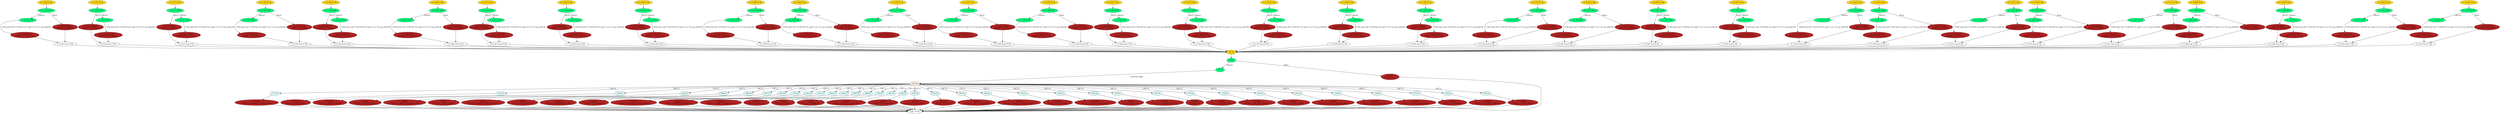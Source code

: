 strict digraph "compose( ,  )" {
	node [label="\N"];
	"U_0_033.28:IF"	 [ast="<pyverilog.vparser.ast.IfStatement object at 0x7f5da17fc0d0>",
		fillcolor=springgreen,
		label="U_0_033.28:IF",
		statements="[]",
		style=filled,
		typ=IfStatement];
	"U_0_033.30:IF"	 [ast="<pyverilog.vparser.ast.IfStatement object at 0x7f5da1ae1ad0>",
		fillcolor=springgreen,
		label="U_0_033.30:IF",
		statements="[]",
		style=filled,
		typ=IfStatement];
	"U_0_033.28:IF" -> "U_0_033.30:IF"	 [cond="['Reset']",
		label="!(Reset)",
		lineno=28];
	"U_0_033.29:NS"	 [ast="<pyverilog.vparser.ast.NonblockingSubstitution object at 0x7f5da17fc350>",
		fillcolor=firebrick,
		label="U_0_033.29:NS
RegOut <= RegInit;",
		statements="[<pyverilog.vparser.ast.NonblockingSubstitution object at 0x7f5da17fc350>]",
		style=filled,
		typ=NonblockingSubstitution];
	"U_0_033.28:IF" -> "U_0_033.29:NS"	 [cond="['Reset']",
		label=Reset,
		lineno=28];
	"U_0_022.31:NS"	 [ast="<pyverilog.vparser.ast.NonblockingSubstitution object at 0x7f5da16adf90>",
		fillcolor=firebrick,
		label="U_0_022.31:NS
RegOut <= CD_in_reg;",
		statements="[<pyverilog.vparser.ast.NonblockingSubstitution object at 0x7f5da16adf90>]",
		style=filled,
		typ=NonblockingSubstitution];
	"U_0_022.Leaf_27:AL"	 [def_var="['RegOut']",
		label="U_0_022.Leaf_27:AL"];
	"U_0_022.31:NS" -> "U_0_022.Leaf_27:AL"	 [cond="[]",
		lineno=None];
	"U_0_016.29:NS"	 [ast="<pyverilog.vparser.ast.NonblockingSubstitution object at 0x7f5da17fc350>",
		fillcolor=firebrick,
		label="U_0_016.29:NS
RegOut <= RegInit;",
		statements="[<pyverilog.vparser.ast.NonblockingSubstitution object at 0x7f5da17fc350>]",
		style=filled,
		typ=NonblockingSubstitution];
	"U_0_016.Leaf_27:AL"	 [def_var="['RegOut']",
		label="U_0_016.Leaf_27:AL"];
	"U_0_016.29:NS" -> "U_0_016.Leaf_27:AL"	 [cond="[]",
		lineno=None];
	"U_0_017.29:NS"	 [ast="<pyverilog.vparser.ast.NonblockingSubstitution object at 0x7f5da17fc350>",
		fillcolor=firebrick,
		label="U_0_017.29:NS
RegOut <= RegInit;",
		statements="[<pyverilog.vparser.ast.NonblockingSubstitution object at 0x7f5da17fc350>]",
		style=filled,
		typ=NonblockingSubstitution];
	"U_0_017.Leaf_27:AL"	 [def_var="['RegOut']",
		label="U_0_017.Leaf_27:AL"];
	"U_0_017.29:NS" -> "U_0_017.Leaf_27:AL"	 [cond="[]",
		lineno=None];
	"U_0_003.31:NS"	 [ast="<pyverilog.vparser.ast.NonblockingSubstitution object at 0x7f5da16adf90>",
		fillcolor=firebrick,
		label="U_0_003.31:NS
RegOut <= CD_in_reg;",
		statements="[<pyverilog.vparser.ast.NonblockingSubstitution object at 0x7f5da16adf90>]",
		style=filled,
		typ=NonblockingSubstitution];
	"U_0_003.Leaf_27:AL"	 [def_var="['RegOut']",
		label="U_0_003.Leaf_27:AL"];
	"U_0_003.31:NS" -> "U_0_003.Leaf_27:AL"	 [cond="[]",
		lineno=None];
	"U_0_000.30:IF"	 [ast="<pyverilog.vparser.ast.IfStatement object at 0x7f5da1ae1ad0>",
		fillcolor=springgreen,
		label="U_0_000.30:IF",
		statements="[]",
		style=filled,
		typ=IfStatement];
	"U_0_000.31:NS"	 [ast="<pyverilog.vparser.ast.NonblockingSubstitution object at 0x7f5da16adf90>",
		fillcolor=firebrick,
		label="U_0_000.31:NS
RegOut <= CD_in_reg;",
		statements="[<pyverilog.vparser.ast.NonblockingSubstitution object at 0x7f5da16adf90>]",
		style=filled,
		typ=NonblockingSubstitution];
	"U_0_000.30:IF" -> "U_0_000.31:NS"	 [cond="['CWR_pulse', 'CCSB', 'CA_reg', 'CA_reg_set']",
		label="(CWR_pulse && !CCSB && (CA_reg[7:1] == CA_reg_set[6:0]))",
		lineno=30];
	"165:NS"	 [ast="<pyverilog.vparser.ast.NonblockingSubstitution object at 0x7f5da16ceb50>",
		fillcolor=firebrick,
		label="165:NS
CD_out <= xon_cpu;",
		statements="[<pyverilog.vparser.ast.NonblockingSubstitution object at 0x7f5da16ceb50>]",
		style=filled,
		typ=NonblockingSubstitution];
	"Leaf_147:AL"	 [def_var="['CD_out']",
		label="Leaf_147:AL"];
	"165:NS" -> "Leaf_147:AL"	 [cond="[]",
		lineno=None];
	"160:NS"	 [ast="<pyverilog.vparser.ast.NonblockingSubstitution object at 0x7f5da16ce0d0>",
		fillcolor=firebrick,
		label="160:NS
CD_out <= MAC_tx_add_prom_data;",
		statements="[<pyverilog.vparser.ast.NonblockingSubstitution object at 0x7f5da16ce0d0>]",
		style=filled,
		typ=NonblockingSubstitution];
	"160:NS" -> "Leaf_147:AL"	 [cond="[]",
		lineno=None];
	"U_0_002.30:IF"	 [ast="<pyverilog.vparser.ast.IfStatement object at 0x7f5da1ae1ad0>",
		fillcolor=springgreen,
		label="U_0_002.30:IF",
		statements="[]",
		style=filled,
		typ=IfStatement];
	"U_0_002.31:NS"	 [ast="<pyverilog.vparser.ast.NonblockingSubstitution object at 0x7f5da16adf90>",
		fillcolor=firebrick,
		label="U_0_002.31:NS
RegOut <= CD_in_reg;",
		statements="[<pyverilog.vparser.ast.NonblockingSubstitution object at 0x7f5da16adf90>]",
		style=filled,
		typ=NonblockingSubstitution];
	"U_0_002.30:IF" -> "U_0_002.31:NS"	 [cond="['CWR_pulse', 'CCSB', 'CA_reg', 'CA_reg_set']",
		label="(CWR_pulse && !CCSB && (CA_reg[7:1] == CA_reg_set[6:0]))",
		lineno=30];
	"U_0_026.28:IF"	 [ast="<pyverilog.vparser.ast.IfStatement object at 0x7f5da17fc0d0>",
		fillcolor=springgreen,
		label="U_0_026.28:IF",
		statements="[]",
		style=filled,
		typ=IfStatement];
	"U_0_026.29:NS"	 [ast="<pyverilog.vparser.ast.NonblockingSubstitution object at 0x7f5da17fc350>",
		fillcolor=firebrick,
		label="U_0_026.29:NS
RegOut <= RegInit;",
		statements="[<pyverilog.vparser.ast.NonblockingSubstitution object at 0x7f5da17fc350>]",
		style=filled,
		typ=NonblockingSubstitution];
	"U_0_026.28:IF" -> "U_0_026.29:NS"	 [cond="['Reset']",
		label=Reset,
		lineno=28];
	"U_0_026.30:IF"	 [ast="<pyverilog.vparser.ast.IfStatement object at 0x7f5da1ae1ad0>",
		fillcolor=springgreen,
		label="U_0_026.30:IF",
		statements="[]",
		style=filled,
		typ=IfStatement];
	"U_0_026.28:IF" -> "U_0_026.30:IF"	 [cond="['Reset']",
		label="!(Reset)",
		lineno=28];
	"U_0_011.30:IF"	 [ast="<pyverilog.vparser.ast.IfStatement object at 0x7f5da1ae1ad0>",
		fillcolor=springgreen,
		label="U_0_011.30:IF",
		statements="[]",
		style=filled,
		typ=IfStatement];
	"U_0_011.31:NS"	 [ast="<pyverilog.vparser.ast.NonblockingSubstitution object at 0x7f5da16adf90>",
		fillcolor=firebrick,
		label="U_0_011.31:NS
RegOut <= CD_in_reg;",
		statements="[<pyverilog.vparser.ast.NonblockingSubstitution object at 0x7f5da16adf90>]",
		style=filled,
		typ=NonblockingSubstitution];
	"U_0_011.30:IF" -> "U_0_011.31:NS"	 [cond="['CWR_pulse', 'CCSB', 'CA_reg', 'CA_reg_set']",
		label="(CWR_pulse && !CCSB && (CA_reg[7:1] == CA_reg_set[6:0]))",
		lineno=30];
	"147:AL"	 [ast="<pyverilog.vparser.ast.Always object at 0x7f5da16d0890>",
		clk_sens=True,
		fillcolor=gold,
		label="147:AL",
		sens="['Clk_reg', 'Reset']",
		statements="[]",
		style=filled,
		typ=Always,
		use_var="['xoff_cpu', 'MAC_tx_add_prom_wr', 'MAC_rx_add_chk_en', 'RX_IFG_SET', 'RX_MAX_LENGTH', 'CPU_rd_grant', 'xon_cpu', 'RX_APPEND_CRC', '\
Tx_Hwmark', 'MAC_tx_add_en', 'MAC_rx_add_prom_data', 'broadcast_bucket_depth', 'Rx_Lwmark', 'tx_pause_en', 'CPU_rd_apply', 'MAC_\
rx_add_prom_add', 'IFGset', 'CRC_chk_en', 'broadcast_bucket_interval', 'Reset', 'MAC_rx_add_prom_wr', 'WRB', 'pause_frame_send_en', '\
CA', 'CSB', 'MaxRetry', 'MAC_tx_add_prom_data', 'Tx_Lwmark', 'broadcast_filter_en', 'CPU_rd_addr', 'FullDuplex', 'Rx_Hwmark', 'CPU_\
rd_dout', 'MAC_tx_add_prom_add', 'RX_MIN_LENGTH', 'pause_quanta_set', 'Line_loop_en', 'Speed']"];
	"U_0_022.Leaf_27:AL" -> "147:AL";
	"171:CA"	 [ast="<pyverilog.vparser.ast.Case object at 0x7f5da16c17d0>",
		fillcolor=lightcyan,
		label="171:CA",
		statements="[]",
		style=filled,
		typ=Case];
	"171:NS"	 [ast="<pyverilog.vparser.ast.NonblockingSubstitution object at 0x7f5da16c1910>",
		fillcolor=firebrick,
		label="171:NS
CD_out <= broadcast_bucket_depth;",
		statements="[<pyverilog.vparser.ast.NonblockingSubstitution object at 0x7f5da16c1910>]",
		style=filled,
		typ=NonblockingSubstitution];
	"171:CA" -> "171:NS"	 [cond="[]",
		lineno=None];
	"174:CA"	 [ast="<pyverilog.vparser.ast.Case object at 0x7f5da16c1e90>",
		fillcolor=lightcyan,
		label="174:CA",
		statements="[]",
		style=filled,
		typ=Case];
	"174:NS"	 [ast="<pyverilog.vparser.ast.NonblockingSubstitution object at 0x7f5da16c1f90>",
		fillcolor=firebrick,
		label="174:NS
CD_out <= Rx_Hwmark;",
		statements="[<pyverilog.vparser.ast.NonblockingSubstitution object at 0x7f5da16c1f90>]",
		style=filled,
		typ=NonblockingSubstitution];
	"174:CA" -> "174:NS"	 [cond="[]",
		lineno=None];
	"U_0_003.Leaf_27:AL" -> "147:AL";
	"U_0_020.29:NS"	 [ast="<pyverilog.vparser.ast.NonblockingSubstitution object at 0x7f5da17fc350>",
		fillcolor=firebrick,
		label="U_0_020.29:NS
RegOut <= RegInit;",
		statements="[<pyverilog.vparser.ast.NonblockingSubstitution object at 0x7f5da17fc350>]",
		style=filled,
		typ=NonblockingSubstitution];
	"U_0_020.Leaf_27:AL"	 [def_var="['RegOut']",
		label="U_0_020.Leaf_27:AL"];
	"U_0_020.29:NS" -> "U_0_020.Leaf_27:AL"	 [cond="[]",
		lineno=None];
	"167:NS"	 [ast="<pyverilog.vparser.ast.NonblockingSubstitution object at 0x7f5da16cefd0>",
		fillcolor=firebrick,
		label="167:NS
CD_out <= MAC_rx_add_prom_data;",
		statements="[<pyverilog.vparser.ast.NonblockingSubstitution object at 0x7f5da16cefd0>]",
		style=filled,
		typ=NonblockingSubstitution];
	"167:NS" -> "Leaf_147:AL"	 [cond="[]",
		lineno=None];
	"U_0_008.Leaf_27:AL"	 [def_var="['RegOut']",
		label="U_0_008.Leaf_27:AL"];
	"U_0_008.Leaf_27:AL" -> "147:AL";
	"159:CA"	 [ast="<pyverilog.vparser.ast.Case object at 0x7f5da16bfd10>",
		fillcolor=lightcyan,
		label="159:CA",
		statements="[]",
		style=filled,
		typ=Case];
	"159:NS"	 [ast="<pyverilog.vparser.ast.NonblockingSubstitution object at 0x7f5da16bfe50>",
		fillcolor=firebrick,
		label="159:NS
CD_out <= MAC_tx_add_en;",
		statements="[<pyverilog.vparser.ast.NonblockingSubstitution object at 0x7f5da16bfe50>]",
		style=filled,
		typ=NonblockingSubstitution];
	"159:CA" -> "159:NS"	 [cond="[]",
		lineno=None];
	"166:NS"	 [ast="<pyverilog.vparser.ast.NonblockingSubstitution object at 0x7f5da16ced90>",
		fillcolor=firebrick,
		label="166:NS
CD_out <= MAC_rx_add_chk_en;",
		statements="[<pyverilog.vparser.ast.NonblockingSubstitution object at 0x7f5da16ced90>]",
		style=filled,
		typ=NonblockingSubstitution];
	"166:NS" -> "Leaf_147:AL"	 [cond="[]",
		lineno=None];
	"U_0_013.Leaf_27:AL"	 [def_var="['RegOut']",
		label="U_0_013.Leaf_27:AL"];
	"U_0_013.Leaf_27:AL" -> "147:AL";
	"U_0_024.31:NS"	 [ast="<pyverilog.vparser.ast.NonblockingSubstitution object at 0x7f5da16adf90>",
		fillcolor=firebrick,
		label="U_0_024.31:NS
RegOut <= CD_in_reg;",
		statements="[<pyverilog.vparser.ast.NonblockingSubstitution object at 0x7f5da16adf90>]",
		style=filled,
		typ=NonblockingSubstitution];
	"U_0_024.Leaf_27:AL"	 [def_var="['RegOut']",
		label="U_0_024.Leaf_27:AL"];
	"U_0_024.31:NS" -> "U_0_024.Leaf_27:AL"	 [cond="[]",
		lineno=None];
	"U_0_023.29:NS"	 [ast="<pyverilog.vparser.ast.NonblockingSubstitution object at 0x7f5da17fc350>",
		fillcolor=firebrick,
		label="U_0_023.29:NS
RegOut <= RegInit;",
		statements="[<pyverilog.vparser.ast.NonblockingSubstitution object at 0x7f5da17fc350>]",
		style=filled,
		typ=NonblockingSubstitution];
	"U_0_023.Leaf_27:AL"	 [def_var="['RegOut']",
		label="U_0_023.Leaf_27:AL"];
	"U_0_023.29:NS" -> "U_0_023.Leaf_27:AL"	 [cond="[]",
		lineno=None];
	"163:NS"	 [ast="<pyverilog.vparser.ast.NonblockingSubstitution object at 0x7f5da16ce750>",
		fillcolor=firebrick,
		label="163:NS
CD_out <= tx_pause_en;",
		statements="[<pyverilog.vparser.ast.NonblockingSubstitution object at 0x7f5da16ce750>]",
		style=filled,
		typ=NonblockingSubstitution];
	"163:NS" -> "Leaf_147:AL"	 [cond="[]",
		lineno=None];
	"U_0_019.30:IF"	 [ast="<pyverilog.vparser.ast.IfStatement object at 0x7f5da1ae1ad0>",
		fillcolor=springgreen,
		label="U_0_019.30:IF",
		statements="[]",
		style=filled,
		typ=IfStatement];
	"U_0_019.31:NS"	 [ast="<pyverilog.vparser.ast.NonblockingSubstitution object at 0x7f5da16adf90>",
		fillcolor=firebrick,
		label="U_0_019.31:NS
RegOut <= CD_in_reg;",
		statements="[<pyverilog.vparser.ast.NonblockingSubstitution object at 0x7f5da16adf90>]",
		style=filled,
		typ=NonblockingSubstitution];
	"U_0_019.30:IF" -> "U_0_019.31:NS"	 [cond="['CWR_pulse', 'CCSB', 'CA_reg', 'CA_reg_set']",
		label="(CWR_pulse && !CCSB && (CA_reg[7:1] == CA_reg_set[6:0]))",
		lineno=30];
	"U_0_007.27:AL"	 [ast="<pyverilog.vparser.ast.Always object at 0x7f5da17fced0>",
		clk_sens=False,
		fillcolor=gold,
		label="U_0_007.27:AL",
		sens="['Reset', 'Clk']",
		statements="[]",
		style=filled,
		typ=Always,
		use_var="['Reset', 'CCSB', 'CA_reg_set', 'CD_in_reg', 'CA_reg', 'CWR_pulse', 'RegInit']"];
	"U_0_007.28:IF"	 [ast="<pyverilog.vparser.ast.IfStatement object at 0x7f5da17fc0d0>",
		fillcolor=springgreen,
		label="U_0_007.28:IF",
		statements="[]",
		style=filled,
		typ=IfStatement];
	"U_0_007.27:AL" -> "U_0_007.28:IF"	 [cond="[]",
		lineno=None];
	"U_0_005.31:NS"	 [ast="<pyverilog.vparser.ast.NonblockingSubstitution object at 0x7f5da16adf90>",
		fillcolor=firebrick,
		label="U_0_005.31:NS
RegOut <= CD_in_reg;",
		statements="[<pyverilog.vparser.ast.NonblockingSubstitution object at 0x7f5da16adf90>]",
		style=filled,
		typ=NonblockingSubstitution];
	"U_0_005.Leaf_27:AL"	 [def_var="['RegOut']",
		label="U_0_005.Leaf_27:AL"];
	"U_0_005.31:NS" -> "U_0_005.Leaf_27:AL"	 [cond="[]",
		lineno=None];
	"168:NS"	 [ast="<pyverilog.vparser.ast.NonblockingSubstitution object at 0x7f5da16c1250>",
		fillcolor=firebrick,
		label="168:NS
CD_out <= MAC_rx_add_prom_add;",
		statements="[<pyverilog.vparser.ast.NonblockingSubstitution object at 0x7f5da16c1250>]",
		style=filled,
		typ=NonblockingSubstitution];
	"168:NS" -> "Leaf_147:AL"	 [cond="[]",
		lineno=None];
	"164:NS"	 [ast="<pyverilog.vparser.ast.NonblockingSubstitution object at 0x7f5da16ce950>",
		fillcolor=firebrick,
		label="164:NS
CD_out <= xoff_cpu;",
		statements="[<pyverilog.vparser.ast.NonblockingSubstitution object at 0x7f5da16ce950>]",
		style=filled,
		typ=NonblockingSubstitution];
	"164:NS" -> "Leaf_147:AL"	 [cond="[]",
		lineno=None];
	"U_0_029.Leaf_27:AL"	 [def_var="['RegOut']",
		label="U_0_029.Leaf_27:AL"];
	"U_0_029.Leaf_27:AL" -> "147:AL";
	"U_0_008.30:IF"	 [ast="<pyverilog.vparser.ast.IfStatement object at 0x7f5da1ae1ad0>",
		fillcolor=springgreen,
		label="U_0_008.30:IF",
		statements="[]",
		style=filled,
		typ=IfStatement];
	"U_0_008.31:NS"	 [ast="<pyverilog.vparser.ast.NonblockingSubstitution object at 0x7f5da16adf90>",
		fillcolor=firebrick,
		label="U_0_008.31:NS
RegOut <= CD_in_reg;",
		statements="[<pyverilog.vparser.ast.NonblockingSubstitution object at 0x7f5da16adf90>]",
		style=filled,
		typ=NonblockingSubstitution];
	"U_0_008.30:IF" -> "U_0_008.31:NS"	 [cond="['CWR_pulse', 'CCSB', 'CA_reg', 'CA_reg_set']",
		label="(CWR_pulse && !CCSB && (CA_reg[7:1] == CA_reg_set[6:0]))",
		lineno=30];
	"U_0_004.27:AL"	 [ast="<pyverilog.vparser.ast.Always object at 0x7f5da17fced0>",
		clk_sens=False,
		fillcolor=gold,
		label="U_0_004.27:AL",
		sens="['Reset', 'Clk']",
		statements="[]",
		style=filled,
		typ=Always,
		use_var="['Reset', 'CCSB', 'CA_reg_set', 'CD_in_reg', 'CA_reg', 'CWR_pulse', 'RegInit']"];
	"U_0_004.28:IF"	 [ast="<pyverilog.vparser.ast.IfStatement object at 0x7f5da17fc0d0>",
		fillcolor=springgreen,
		label="U_0_004.28:IF",
		statements="[]",
		style=filled,
		typ=IfStatement];
	"U_0_004.27:AL" -> "U_0_004.28:IF"	 [cond="[]",
		lineno=None];
	"U_0_018.31:NS"	 [ast="<pyverilog.vparser.ast.NonblockingSubstitution object at 0x7f5da16adf90>",
		fillcolor=firebrick,
		label="U_0_018.31:NS
RegOut <= CD_in_reg;",
		statements="[<pyverilog.vparser.ast.NonblockingSubstitution object at 0x7f5da16adf90>]",
		style=filled,
		typ=NonblockingSubstitution];
	"U_0_018.Leaf_27:AL"	 [def_var="['RegOut']",
		label="U_0_018.Leaf_27:AL"];
	"U_0_018.31:NS" -> "U_0_018.Leaf_27:AL"	 [cond="[]",
		lineno=None];
	"U_0_025.31:NS"	 [ast="<pyverilog.vparser.ast.NonblockingSubstitution object at 0x7f5da16adf90>",
		fillcolor=firebrick,
		label="U_0_025.31:NS
RegOut <= CD_in_reg;",
		statements="[<pyverilog.vparser.ast.NonblockingSubstitution object at 0x7f5da16adf90>]",
		style=filled,
		typ=NonblockingSubstitution];
	"U_0_025.Leaf_27:AL"	 [def_var="['RegOut']",
		label="U_0_025.Leaf_27:AL"];
	"U_0_025.31:NS" -> "U_0_025.Leaf_27:AL"	 [cond="[]",
		lineno=None];
	"U_0_000.Leaf_27:AL"	 [def_var="['RegOut']",
		label="U_0_000.Leaf_27:AL"];
	"U_0_000.31:NS" -> "U_0_000.Leaf_27:AL"	 [cond="[]",
		lineno=None];
	"U_0_028.27:AL"	 [ast="<pyverilog.vparser.ast.Always object at 0x7f5da17fced0>",
		clk_sens=False,
		fillcolor=gold,
		label="U_0_028.27:AL",
		sens="['Reset', 'Clk']",
		statements="[]",
		style=filled,
		typ=Always,
		use_var="['Reset', 'CCSB', 'CA_reg_set', 'CD_in_reg', 'CA_reg', 'CWR_pulse', 'RegInit']"];
	"U_0_028.28:IF"	 [ast="<pyverilog.vparser.ast.IfStatement object at 0x7f5da17fc0d0>",
		fillcolor=springgreen,
		label="U_0_028.28:IF",
		statements="[]",
		style=filled,
		typ=IfStatement];
	"U_0_028.27:AL" -> "U_0_028.28:IF"	 [cond="[]",
		lineno=None];
	"U_0_004.31:NS"	 [ast="<pyverilog.vparser.ast.NonblockingSubstitution object at 0x7f5da16adf90>",
		fillcolor=firebrick,
		label="U_0_004.31:NS
RegOut <= CD_in_reg;",
		statements="[<pyverilog.vparser.ast.NonblockingSubstitution object at 0x7f5da16adf90>]",
		style=filled,
		typ=NonblockingSubstitution];
	"U_0_004.Leaf_27:AL"	 [def_var="['RegOut']",
		label="U_0_004.Leaf_27:AL"];
	"U_0_004.31:NS" -> "U_0_004.Leaf_27:AL"	 [cond="[]",
		lineno=None];
	"U_0_010.29:NS"	 [ast="<pyverilog.vparser.ast.NonblockingSubstitution object at 0x7f5da17fc350>",
		fillcolor=firebrick,
		label="U_0_010.29:NS
RegOut <= RegInit;",
		statements="[<pyverilog.vparser.ast.NonblockingSubstitution object at 0x7f5da17fc350>]",
		style=filled,
		typ=NonblockingSubstitution];
	"U_0_010.Leaf_27:AL"	 [def_var="['RegOut']",
		label="U_0_010.Leaf_27:AL"];
	"U_0_010.29:NS" -> "U_0_010.Leaf_27:AL"	 [cond="[]",
		lineno=None];
	"U_0_015.Leaf_27:AL"	 [def_var="['RegOut']",
		label="U_0_015.Leaf_27:AL"];
	"U_0_015.Leaf_27:AL" -> "147:AL";
	"U_0_006.29:NS"	 [ast="<pyverilog.vparser.ast.NonblockingSubstitution object at 0x7f5da17fc350>",
		fillcolor=firebrick,
		label="U_0_006.29:NS
RegOut <= RegInit;",
		statements="[<pyverilog.vparser.ast.NonblockingSubstitution object at 0x7f5da17fc350>]",
		style=filled,
		typ=NonblockingSubstitution];
	"U_0_006.Leaf_27:AL"	 [def_var="['RegOut']",
		label="U_0_006.Leaf_27:AL"];
	"U_0_006.29:NS" -> "U_0_006.Leaf_27:AL"	 [cond="[]",
		lineno=None];
	"U_0_026.Leaf_27:AL"	 [def_var="['RegOut']",
		label="U_0_026.Leaf_27:AL"];
	"U_0_026.Leaf_27:AL" -> "147:AL";
	"U_0_012.31:NS"	 [ast="<pyverilog.vparser.ast.NonblockingSubstitution object at 0x7f5da16adf90>",
		fillcolor=firebrick,
		label="U_0_012.31:NS
RegOut <= CD_in_reg;",
		statements="[<pyverilog.vparser.ast.NonblockingSubstitution object at 0x7f5da16adf90>]",
		style=filled,
		typ=NonblockingSubstitution];
	"U_0_012.Leaf_27:AL"	 [def_var="['RegOut']",
		label="U_0_012.Leaf_27:AL"];
	"U_0_012.31:NS" -> "U_0_012.Leaf_27:AL"	 [cond="[]",
		lineno=None];
	"U_0_005.30:IF"	 [ast="<pyverilog.vparser.ast.IfStatement object at 0x7f5da1ae1ad0>",
		fillcolor=springgreen,
		label="U_0_005.30:IF",
		statements="[]",
		style=filled,
		typ=IfStatement];
	"U_0_005.30:IF" -> "U_0_005.31:NS"	 [cond="['CWR_pulse', 'CCSB', 'CA_reg', 'CA_reg_set']",
		label="(CWR_pulse && !CCSB && (CA_reg[7:1] == CA_reg_set[6:0]))",
		lineno=30];
	"182:CA"	 [ast="<pyverilog.vparser.ast.Case object at 0x7f5da16d7f90>",
		fillcolor=lightcyan,
		label="182:CA",
		statements="[]",
		style=filled,
		typ=Case];
	"182:NS"	 [ast="<pyverilog.vparser.ast.NonblockingSubstitution object at 0x7f5da16d2110>",
		fillcolor=firebrick,
		label="182:NS
CD_out <= CPU_rd_grant;",
		statements="[<pyverilog.vparser.ast.NonblockingSubstitution object at 0x7f5da16d2110>]",
		style=filled,
		typ=NonblockingSubstitution];
	"182:CA" -> "182:NS"	 [cond="[]",
		lineno=None];
	"168:CA"	 [ast="<pyverilog.vparser.ast.Case object at 0x7f5da16c1110>",
		fillcolor=lightcyan,
		label="168:CA",
		statements="[]",
		style=filled,
		typ=Case];
	"168:CA" -> "168:NS"	 [cond="[]",
		lineno=None];
	"U_0_009.27:AL"	 [ast="<pyverilog.vparser.ast.Always object at 0x7f5da17fced0>",
		clk_sens=False,
		fillcolor=gold,
		label="U_0_009.27:AL",
		sens="['Reset', 'Clk']",
		statements="[]",
		style=filled,
		typ=Always,
		use_var="['Reset', 'CCSB', 'CA_reg_set', 'CD_in_reg', 'CA_reg', 'CWR_pulse', 'RegInit']"];
	"U_0_009.28:IF"	 [ast="<pyverilog.vparser.ast.IfStatement object at 0x7f5da17fc0d0>",
		fillcolor=springgreen,
		label="U_0_009.28:IF",
		statements="[]",
		style=filled,
		typ=IfStatement];
	"U_0_009.27:AL" -> "U_0_009.28:IF"	 [cond="[]",
		lineno=None];
	"U_0_002.Leaf_27:AL"	 [def_var="['RegOut']",
		label="U_0_002.Leaf_27:AL"];
	"U_0_002.Leaf_27:AL" -> "147:AL";
	"U_0_014.27:AL"	 [ast="<pyverilog.vparser.ast.Always object at 0x7f5da17fced0>",
		clk_sens=False,
		fillcolor=gold,
		label="U_0_014.27:AL",
		sens="['Reset', 'Clk']",
		statements="[]",
		style=filled,
		typ=Always,
		use_var="['Reset', 'CCSB', 'CA_reg_set', 'CD_in_reg', 'CA_reg', 'CWR_pulse', 'RegInit']"];
	"U_0_014.28:IF"	 [ast="<pyverilog.vparser.ast.IfStatement object at 0x7f5da17fc0d0>",
		fillcolor=springgreen,
		label="U_0_014.28:IF",
		statements="[]",
		style=filled,
		typ=IfStatement];
	"U_0_014.27:AL" -> "U_0_014.28:IF"	 [cond="[]",
		lineno=None];
	"U_0_024.Leaf_27:AL" -> "147:AL";
	"U_0_014.30:IF"	 [ast="<pyverilog.vparser.ast.IfStatement object at 0x7f5da1ae1ad0>",
		fillcolor=springgreen,
		label="U_0_014.30:IF",
		statements="[]",
		style=filled,
		typ=IfStatement];
	"U_0_014.28:IF" -> "U_0_014.30:IF"	 [cond="['Reset']",
		label="!(Reset)",
		lineno=28];
	"U_0_014.29:NS"	 [ast="<pyverilog.vparser.ast.NonblockingSubstitution object at 0x7f5da17fc350>",
		fillcolor=firebrick,
		label="U_0_014.29:NS
RegOut <= RegInit;",
		statements="[<pyverilog.vparser.ast.NonblockingSubstitution object at 0x7f5da17fc350>]",
		style=filled,
		typ=NonblockingSubstitution];
	"U_0_014.28:IF" -> "U_0_014.29:NS"	 [cond="['Reset']",
		label=Reset,
		lineno=28];
	"U_0_015.29:NS"	 [ast="<pyverilog.vparser.ast.NonblockingSubstitution object at 0x7f5da17fc350>",
		fillcolor=firebrick,
		label="U_0_015.29:NS
RegOut <= RegInit;",
		statements="[<pyverilog.vparser.ast.NonblockingSubstitution object at 0x7f5da17fc350>]",
		style=filled,
		typ=NonblockingSubstitution];
	"U_0_015.29:NS" -> "U_0_015.Leaf_27:AL"	 [cond="[]",
		lineno=None];
	"180:CA"	 [ast="<pyverilog.vparser.ast.Case object at 0x7f5da16d7b50>",
		fillcolor=lightcyan,
		label="180:CA",
		statements="[]",
		style=filled,
		typ=Case];
	"180:NS"	 [ast="<pyverilog.vparser.ast.NonblockingSubstitution object at 0x7f5da16d7c50>",
		fillcolor=firebrick,
		label="180:NS
CD_out <= CPU_rd_addr;",
		statements="[<pyverilog.vparser.ast.NonblockingSubstitution object at 0x7f5da16d7c50>]",
		style=filled,
		typ=NonblockingSubstitution];
	"180:CA" -> "180:NS"	 [cond="[]",
		lineno=None];
	"U_0_007.Leaf_27:AL"	 [def_var="['RegOut']",
		label="U_0_007.Leaf_27:AL"];
	"U_0_007.Leaf_27:AL" -> "147:AL";
	"U_0_034.27:AL"	 [ast="<pyverilog.vparser.ast.Always object at 0x7f5da17fced0>",
		clk_sens=False,
		fillcolor=gold,
		label="U_0_034.27:AL",
		sens="['Reset', 'Clk']",
		statements="[]",
		style=filled,
		typ=Always,
		use_var="['Reset', 'CCSB', 'CA_reg_set', 'CD_in_reg', 'CA_reg', 'CWR_pulse', 'RegInit']"];
	"U_0_034.28:IF"	 [ast="<pyverilog.vparser.ast.IfStatement object at 0x7f5da17fc0d0>",
		fillcolor=springgreen,
		label="U_0_034.28:IF",
		statements="[]",
		style=filled,
		typ=IfStatement];
	"U_0_034.27:AL" -> "U_0_034.28:IF"	 [cond="[]",
		lineno=None];
	"167:CA"	 [ast="<pyverilog.vparser.ast.Case object at 0x7f5da16cee90>",
		fillcolor=lightcyan,
		label="167:CA",
		statements="[]",
		style=filled,
		typ=Case];
	"167:CA" -> "167:NS"	 [cond="[]",
		lineno=None];
	"U_0_017.27:AL"	 [ast="<pyverilog.vparser.ast.Always object at 0x7f5da17fced0>",
		clk_sens=False,
		fillcolor=gold,
		label="U_0_017.27:AL",
		sens="['Reset', 'Clk']",
		statements="[]",
		style=filled,
		typ=Always,
		use_var="['Reset', 'CCSB', 'CA_reg_set', 'CD_in_reg', 'CA_reg', 'CWR_pulse', 'RegInit']"];
	"U_0_017.28:IF"	 [ast="<pyverilog.vparser.ast.IfStatement object at 0x7f5da17fc0d0>",
		fillcolor=springgreen,
		label="U_0_017.28:IF",
		statements="[]",
		style=filled,
		typ=IfStatement];
	"U_0_017.27:AL" -> "U_0_017.28:IF"	 [cond="[]",
		lineno=None];
	"185:CA"	 [ast="<pyverilog.vparser.ast.Case object at 0x7f5da16d2790>",
		fillcolor=lightcyan,
		label="185:CA",
		statements="[]",
		style=filled,
		typ=Case];
	"185:NS"	 [ast="<pyverilog.vparser.ast.NonblockingSubstitution object at 0x7f5da16d28d0>",
		fillcolor=firebrick,
		label="185:NS
CD_out <= Line_loop_en;",
		statements="[<pyverilog.vparser.ast.NonblockingSubstitution object at 0x7f5da16d28d0>]",
		style=filled,
		typ=NonblockingSubstitution];
	"185:CA" -> "185:NS"	 [cond="[]",
		lineno=None];
	"174:NS" -> "Leaf_147:AL"	 [cond="[]",
		lineno=None];
	"173:CA"	 [ast="<pyverilog.vparser.ast.Case object at 0x7f5da16c1c50>",
		fillcolor=lightcyan,
		label="173:CA",
		statements="[]",
		style=filled,
		typ=Case];
	"173:NS"	 [ast="<pyverilog.vparser.ast.NonblockingSubstitution object at 0x7f5da16c1d90>",
		fillcolor=firebrick,
		label="173:NS
CD_out <= RX_APPEND_CRC;",
		statements="[<pyverilog.vparser.ast.NonblockingSubstitution object at 0x7f5da16c1d90>]",
		style=filled,
		typ=NonblockingSubstitution];
	"173:CA" -> "173:NS"	 [cond="[]",
		lineno=None];
	"U_0_005.28:IF"	 [ast="<pyverilog.vparser.ast.IfStatement object at 0x7f5da17fc0d0>",
		fillcolor=springgreen,
		label="U_0_005.28:IF",
		statements="[]",
		style=filled,
		typ=IfStatement];
	"U_0_005.28:IF" -> "U_0_005.30:IF"	 [cond="['Reset']",
		label="!(Reset)",
		lineno=28];
	"U_0_005.29:NS"	 [ast="<pyverilog.vparser.ast.NonblockingSubstitution object at 0x7f5da17fc350>",
		fillcolor=firebrick,
		label="U_0_005.29:NS
RegOut <= RegInit;",
		statements="[<pyverilog.vparser.ast.NonblockingSubstitution object at 0x7f5da17fc350>]",
		style=filled,
		typ=NonblockingSubstitution];
	"U_0_005.28:IF" -> "U_0_005.29:NS"	 [cond="['Reset']",
		label=Reset,
		lineno=28];
	"U_0_013.27:AL"	 [ast="<pyverilog.vparser.ast.Always object at 0x7f5da17fced0>",
		clk_sens=False,
		fillcolor=gold,
		label="U_0_013.27:AL",
		sens="['Reset', 'Clk']",
		statements="[]",
		style=filled,
		typ=Always,
		use_var="['Reset', 'CCSB', 'CA_reg_set', 'CD_in_reg', 'CA_reg', 'CWR_pulse', 'RegInit']"];
	"U_0_013.28:IF"	 [ast="<pyverilog.vparser.ast.IfStatement object at 0x7f5da17fc0d0>",
		fillcolor=springgreen,
		label="U_0_013.28:IF",
		statements="[]",
		style=filled,
		typ=IfStatement];
	"U_0_013.27:AL" -> "U_0_013.28:IF"	 [cond="[]",
		lineno=None];
	"U_0_004.Leaf_27:AL" -> "147:AL";
	"181:NS"	 [ast="<pyverilog.vparser.ast.NonblockingSubstitution object at 0x7f5da16d7e90>",
		fillcolor=firebrick,
		label="181:NS
CD_out <= CPU_rd_apply;",
		statements="[<pyverilog.vparser.ast.NonblockingSubstitution object at 0x7f5da16d7e90>]",
		style=filled,
		typ=NonblockingSubstitution];
	"181:NS" -> "Leaf_147:AL"	 [cond="[]",
		lineno=None];
	"162:NS"	 [ast="<pyverilog.vparser.ast.NonblockingSubstitution object at 0x7f5da16ce550>",
		fillcolor=firebrick,
		label="162:NS
CD_out <= MAC_tx_add_prom_wr;",
		statements="[<pyverilog.vparser.ast.NonblockingSubstitution object at 0x7f5da16ce550>]",
		style=filled,
		typ=NonblockingSubstitution];
	"162:NS" -> "Leaf_147:AL"	 [cond="[]",
		lineno=None];
	"U_0_001.Leaf_27:AL"	 [def_var="['RegOut']",
		label="U_0_001.Leaf_27:AL"];
	"U_0_001.Leaf_27:AL" -> "147:AL";
	"U_0_017.30:IF"	 [ast="<pyverilog.vparser.ast.IfStatement object at 0x7f5da1ae1ad0>",
		fillcolor=springgreen,
		label="U_0_017.30:IF",
		statements="[]",
		style=filled,
		typ=IfStatement];
	"U_0_017.31:NS"	 [ast="<pyverilog.vparser.ast.NonblockingSubstitution object at 0x7f5da16adf90>",
		fillcolor=firebrick,
		label="U_0_017.31:NS
RegOut <= CD_in_reg;",
		statements="[<pyverilog.vparser.ast.NonblockingSubstitution object at 0x7f5da16adf90>]",
		style=filled,
		typ=NonblockingSubstitution];
	"U_0_017.30:IF" -> "U_0_017.31:NS"	 [cond="['CWR_pulse', 'CCSB', 'CA_reg', 'CA_reg_set']",
		label="(CWR_pulse && !CCSB && (CA_reg[7:1] == CA_reg_set[6:0]))",
		lineno=30];
	"U_0_008.31:NS" -> "U_0_008.Leaf_27:AL"	 [cond="[]",
		lineno=None];
	"U_0_016.31:NS"	 [ast="<pyverilog.vparser.ast.NonblockingSubstitution object at 0x7f5da16adf90>",
		fillcolor=firebrick,
		label="U_0_016.31:NS
RegOut <= CD_in_reg;",
		statements="[<pyverilog.vparser.ast.NonblockingSubstitution object at 0x7f5da16adf90>]",
		style=filled,
		typ=NonblockingSubstitution];
	"U_0_016.31:NS" -> "U_0_016.Leaf_27:AL"	 [cond="[]",
		lineno=None];
	"U_0_006.Leaf_27:AL" -> "147:AL";
	"U_0_014.31:NS"	 [ast="<pyverilog.vparser.ast.NonblockingSubstitution object at 0x7f5da16adf90>",
		fillcolor=firebrick,
		label="U_0_014.31:NS
RegOut <= CD_in_reg;",
		statements="[<pyverilog.vparser.ast.NonblockingSubstitution object at 0x7f5da16adf90>]",
		style=filled,
		typ=NonblockingSubstitution];
	"U_0_014.30:IF" -> "U_0_014.31:NS"	 [cond="['CWR_pulse', 'CCSB', 'CA_reg', 'CA_reg_set']",
		label="(CWR_pulse && !CCSB && (CA_reg[7:1] == CA_reg_set[6:0]))",
		lineno=30];
	"180:NS" -> "Leaf_147:AL"	 [cond="[]",
		lineno=None];
	"U_0_014.Leaf_27:AL"	 [def_var="['RegOut']",
		label="U_0_014.Leaf_27:AL"];
	"U_0_014.Leaf_27:AL" -> "147:AL";
	"U_0_033.31:NS"	 [ast="<pyverilog.vparser.ast.NonblockingSubstitution object at 0x7f5da16adf90>",
		fillcolor=firebrick,
		label="U_0_033.31:NS
RegOut <= CD_in_reg;",
		statements="[<pyverilog.vparser.ast.NonblockingSubstitution object at 0x7f5da16adf90>]",
		style=filled,
		typ=NonblockingSubstitution];
	"U_0_033.Leaf_27:AL"	 [def_var="['RegOut']",
		label="U_0_033.Leaf_27:AL"];
	"U_0_033.31:NS" -> "U_0_033.Leaf_27:AL"	 [cond="[]",
		lineno=None];
	"U_0_010.Leaf_27:AL" -> "147:AL";
	"152:CA"	 [ast="<pyverilog.vparser.ast.Case object at 0x7f5da16d0e50>",
		fillcolor=lightcyan,
		label="152:CA",
		statements="[]",
		style=filled,
		typ=Case];
	"152:NS"	 [ast="<pyverilog.vparser.ast.NonblockingSubstitution object at 0x7f5da16d0f50>",
		fillcolor=firebrick,
		label="152:NS
CD_out <= Tx_Hwmark;",
		statements="[<pyverilog.vparser.ast.NonblockingSubstitution object at 0x7f5da16d0f50>]",
		style=filled,
		typ=NonblockingSubstitution];
	"152:CA" -> "152:NS"	 [cond="[]",
		lineno=None];
	"U_0_020.28:IF"	 [ast="<pyverilog.vparser.ast.IfStatement object at 0x7f5da17fc0d0>",
		fillcolor=springgreen,
		label="U_0_020.28:IF",
		statements="[]",
		style=filled,
		typ=IfStatement];
	"U_0_020.28:IF" -> "U_0_020.29:NS"	 [cond="['Reset']",
		label=Reset,
		lineno=28];
	"U_0_020.30:IF"	 [ast="<pyverilog.vparser.ast.IfStatement object at 0x7f5da1ae1ad0>",
		fillcolor=springgreen,
		label="U_0_020.30:IF",
		statements="[]",
		style=filled,
		typ=IfStatement];
	"U_0_020.28:IF" -> "U_0_020.30:IF"	 [cond="['Reset']",
		label="!(Reset)",
		lineno=28];
	"U_0_019.28:IF"	 [ast="<pyverilog.vparser.ast.IfStatement object at 0x7f5da17fc0d0>",
		fillcolor=springgreen,
		label="U_0_019.28:IF",
		statements="[]",
		style=filled,
		typ=IfStatement];
	"U_0_019.28:IF" -> "U_0_019.30:IF"	 [cond="['Reset']",
		label="!(Reset)",
		lineno=28];
	"U_0_019.29:NS"	 [ast="<pyverilog.vparser.ast.NonblockingSubstitution object at 0x7f5da17fc350>",
		fillcolor=firebrick,
		label="U_0_019.29:NS
RegOut <= RegInit;",
		statements="[<pyverilog.vparser.ast.NonblockingSubstitution object at 0x7f5da17fc350>]",
		style=filled,
		typ=NonblockingSubstitution];
	"U_0_019.28:IF" -> "U_0_019.29:NS"	 [cond="['Reset']",
		label=Reset,
		lineno=28];
	"U_0_001.29:NS"	 [ast="<pyverilog.vparser.ast.NonblockingSubstitution object at 0x7f5da17fc350>",
		fillcolor=firebrick,
		label="U_0_001.29:NS
RegOut <= RegInit;",
		statements="[<pyverilog.vparser.ast.NonblockingSubstitution object at 0x7f5da17fc350>]",
		style=filled,
		typ=NonblockingSubstitution];
	"U_0_001.29:NS" -> "U_0_001.Leaf_27:AL"	 [cond="[]",
		lineno=None];
	"U_0_034.Leaf_27:AL"	 [def_var="['RegOut']",
		label="U_0_034.Leaf_27:AL"];
	"U_0_034.Leaf_27:AL" -> "147:AL";
	"U_0_011.Leaf_27:AL"	 [def_var="['RegOut']",
		label="U_0_011.Leaf_27:AL"];
	"U_0_011.31:NS" -> "U_0_011.Leaf_27:AL"	 [cond="[]",
		lineno=None];
	"176:NS"	 [ast="<pyverilog.vparser.ast.NonblockingSubstitution object at 0x7f5da16d73d0>",
		fillcolor=firebrick,
		label="176:NS
CD_out <= CRC_chk_en;",
		statements="[<pyverilog.vparser.ast.NonblockingSubstitution object at 0x7f5da16d73d0>]",
		style=filled,
		typ=NonblockingSubstitution];
	"176:NS" -> "Leaf_147:AL"	 [cond="[]",
		lineno=None];
	"U_0_010.27:AL"	 [ast="<pyverilog.vparser.ast.Always object at 0x7f5da17fced0>",
		clk_sens=False,
		fillcolor=gold,
		label="U_0_010.27:AL",
		sens="['Reset', 'Clk']",
		statements="[]",
		style=filled,
		typ=Always,
		use_var="['Reset', 'CCSB', 'CA_reg_set', 'CD_in_reg', 'CA_reg', 'CWR_pulse', 'RegInit']"];
	"U_0_010.28:IF"	 [ast="<pyverilog.vparser.ast.IfStatement object at 0x7f5da17fc0d0>",
		fillcolor=springgreen,
		label="U_0_010.28:IF",
		statements="[]",
		style=filled,
		typ=IfStatement];
	"U_0_010.27:AL" -> "U_0_010.28:IF"	 [cond="[]",
		lineno=None];
	"U_0_023.31:NS"	 [ast="<pyverilog.vparser.ast.NonblockingSubstitution object at 0x7f5da16adf90>",
		fillcolor=firebrick,
		label="U_0_023.31:NS
RegOut <= CD_in_reg;",
		statements="[<pyverilog.vparser.ast.NonblockingSubstitution object at 0x7f5da16adf90>]",
		style=filled,
		typ=NonblockingSubstitution];
	"U_0_023.31:NS" -> "U_0_023.Leaf_27:AL"	 [cond="[]",
		lineno=None];
	"U_0_005.29:NS" -> "U_0_005.Leaf_27:AL"	 [cond="[]",
		lineno=None];
	"U_0_019.Leaf_27:AL"	 [def_var="['RegOut']",
		label="U_0_019.Leaf_27:AL"];
	"U_0_019.31:NS" -> "U_0_019.Leaf_27:AL"	 [cond="[]",
		lineno=None];
	"U_0_015.31:NS"	 [ast="<pyverilog.vparser.ast.NonblockingSubstitution object at 0x7f5da16adf90>",
		fillcolor=firebrick,
		label="U_0_015.31:NS
RegOut <= CD_in_reg;",
		statements="[<pyverilog.vparser.ast.NonblockingSubstitution object at 0x7f5da16adf90>]",
		style=filled,
		typ=NonblockingSubstitution];
	"U_0_015.31:NS" -> "U_0_015.Leaf_27:AL"	 [cond="[]",
		lineno=None];
	"U_0_000.Leaf_27:AL" -> "147:AL";
	"U_0_027.Leaf_27:AL"	 [def_var="['RegOut']",
		label="U_0_027.Leaf_27:AL"];
	"U_0_027.Leaf_27:AL" -> "147:AL";
	"U_0_003.28:IF"	 [ast="<pyverilog.vparser.ast.IfStatement object at 0x7f5da17fc0d0>",
		fillcolor=springgreen,
		label="U_0_003.28:IF",
		statements="[]",
		style=filled,
		typ=IfStatement];
	"U_0_003.30:IF"	 [ast="<pyverilog.vparser.ast.IfStatement object at 0x7f5da1ae1ad0>",
		fillcolor=springgreen,
		label="U_0_003.30:IF",
		statements="[]",
		style=filled,
		typ=IfStatement];
	"U_0_003.28:IF" -> "U_0_003.30:IF"	 [cond="['Reset']",
		label="!(Reset)",
		lineno=28];
	"U_0_003.29:NS"	 [ast="<pyverilog.vparser.ast.NonblockingSubstitution object at 0x7f5da17fc350>",
		fillcolor=firebrick,
		label="U_0_003.29:NS
RegOut <= RegInit;",
		statements="[<pyverilog.vparser.ast.NonblockingSubstitution object at 0x7f5da17fc350>]",
		style=filled,
		typ=NonblockingSubstitution];
	"U_0_003.28:IF" -> "U_0_003.29:NS"	 [cond="['Reset']",
		label=Reset,
		lineno=28];
	"U_0_002.29:NS"	 [ast="<pyverilog.vparser.ast.NonblockingSubstitution object at 0x7f5da17fc350>",
		fillcolor=firebrick,
		label="U_0_002.29:NS
RegOut <= RegInit;",
		statements="[<pyverilog.vparser.ast.NonblockingSubstitution object at 0x7f5da17fc350>]",
		style=filled,
		typ=NonblockingSubstitution];
	"U_0_002.29:NS" -> "U_0_002.Leaf_27:AL"	 [cond="[]",
		lineno=None];
	"U_0_033.Leaf_27:AL" -> "147:AL";
	"U_0_027.27:AL"	 [ast="<pyverilog.vparser.ast.Always object at 0x7f5da17fced0>",
		clk_sens=False,
		fillcolor=gold,
		label="U_0_027.27:AL",
		sens="['Reset', 'Clk']",
		statements="[]",
		style=filled,
		typ=Always,
		use_var="['Reset', 'CCSB', 'CA_reg_set', 'CD_in_reg', 'CA_reg', 'CWR_pulse', 'RegInit']"];
	"U_0_027.28:IF"	 [ast="<pyverilog.vparser.ast.IfStatement object at 0x7f5da17fc0d0>",
		fillcolor=springgreen,
		label="U_0_027.28:IF",
		statements="[]",
		style=filled,
		typ=IfStatement];
	"U_0_027.27:AL" -> "U_0_027.28:IF"	 [cond="[]",
		lineno=None];
	"177:NS"	 [ast="<pyverilog.vparser.ast.NonblockingSubstitution object at 0x7f5da16d75d0>",
		fillcolor=firebrick,
		label="177:NS
CD_out <= RX_IFG_SET;",
		statements="[<pyverilog.vparser.ast.NonblockingSubstitution object at 0x7f5da16d75d0>]",
		style=filled,
		typ=NonblockingSubstitution];
	"177:NS" -> "Leaf_147:AL"	 [cond="[]",
		lineno=None];
	"175:NS"	 [ast="<pyverilog.vparser.ast.NonblockingSubstitution object at 0x7f5da16d71d0>",
		fillcolor=firebrick,
		label="175:NS
CD_out <= Rx_Lwmark;",
		statements="[<pyverilog.vparser.ast.NonblockingSubstitution object at 0x7f5da16d71d0>]",
		style=filled,
		typ=NonblockingSubstitution];
	"175:NS" -> "Leaf_147:AL"	 [cond="[]",
		lineno=None];
	"187:NS"	 [ast="<pyverilog.vparser.ast.NonblockingSubstitution object at 0x7f5da16d2c90>",
		fillcolor=firebrick,
		label="187:NS
CD_out <= 0;",
		statements="[<pyverilog.vparser.ast.NonblockingSubstitution object at 0x7f5da16d2c90>]",
		style=filled,
		typ=NonblockingSubstitution];
	"187:NS" -> "Leaf_147:AL"	 [cond="[]",
		lineno=None];
	"150:IF"	 [ast="<pyverilog.vparser.ast.IfStatement object at 0x7f5da16d0c10>",
		fillcolor=springgreen,
		label="150:IF",
		statements="[]",
		style=filled,
		typ=IfStatement];
	"151:CS"	 [ast="<pyverilog.vparser.ast.CaseStatement object at 0x7f5da16d2b50>",
		fillcolor=linen,
		label="151:CS",
		statements="[]",
		style=filled,
		typ=CaseStatement];
	"150:IF" -> "151:CS"	 [cond="['CSB', 'WRB']",
		label="(!CSB && WRB)",
		lineno=150];
	"U_0_017.31:NS" -> "U_0_017.Leaf_27:AL"	 [cond="[]",
		lineno=None];
	"U_0_005.Leaf_27:AL" -> "147:AL";
	"170:NS"	 [ast="<pyverilog.vparser.ast.NonblockingSubstitution object at 0x7f5da16c16d0>",
		fillcolor=firebrick,
		label="170:NS
CD_out <= broadcast_filter_en;",
		statements="[<pyverilog.vparser.ast.NonblockingSubstitution object at 0x7f5da16c16d0>]",
		style=filled,
		typ=NonblockingSubstitution];
	"170:NS" -> "Leaf_147:AL"	 [cond="[]",
		lineno=None];
	"182:NS" -> "Leaf_147:AL"	 [cond="[]",
		lineno=None];
	"185:NS" -> "Leaf_147:AL"	 [cond="[]",
		lineno=None];
	"U_0_015.27:AL"	 [ast="<pyverilog.vparser.ast.Always object at 0x7f5da17fced0>",
		clk_sens=False,
		fillcolor=gold,
		label="U_0_015.27:AL",
		sens="['Reset', 'Clk']",
		statements="[]",
		style=filled,
		typ=Always,
		use_var="['Reset', 'CCSB', 'CA_reg_set', 'CD_in_reg', 'CA_reg', 'CWR_pulse', 'RegInit']"];
	"U_0_015.28:IF"	 [ast="<pyverilog.vparser.ast.IfStatement object at 0x7f5da17fc0d0>",
		fillcolor=springgreen,
		label="U_0_015.28:IF",
		statements="[]",
		style=filled,
		typ=IfStatement];
	"U_0_015.27:AL" -> "U_0_015.28:IF"	 [cond="[]",
		lineno=None];
	"U_0_009.Leaf_27:AL"	 [def_var="['RegOut']",
		label="U_0_009.Leaf_27:AL"];
	"U_0_009.Leaf_27:AL" -> "147:AL";
	"U_0_018.30:IF"	 [ast="<pyverilog.vparser.ast.IfStatement object at 0x7f5da1ae1ad0>",
		fillcolor=springgreen,
		label="U_0_018.30:IF",
		statements="[]",
		style=filled,
		typ=IfStatement];
	"U_0_018.30:IF" -> "U_0_018.31:NS"	 [cond="['CWR_pulse', 'CCSB', 'CA_reg', 'CA_reg_set']",
		label="(CWR_pulse && !CCSB && (CA_reg[7:1] == CA_reg_set[6:0]))",
		lineno=30];
	"U_0_029.31:NS"	 [ast="<pyverilog.vparser.ast.NonblockingSubstitution object at 0x7f5da16adf90>",
		fillcolor=firebrick,
		label="U_0_029.31:NS
RegOut <= CD_in_reg;",
		statements="[<pyverilog.vparser.ast.NonblockingSubstitution object at 0x7f5da16adf90>]",
		style=filled,
		typ=NonblockingSubstitution];
	"U_0_029.31:NS" -> "U_0_029.Leaf_27:AL"	 [cond="[]",
		lineno=None];
	"U_0_008.27:AL"	 [ast="<pyverilog.vparser.ast.Always object at 0x7f5da17fced0>",
		clk_sens=False,
		fillcolor=gold,
		label="U_0_008.27:AL",
		sens="['Reset', 'Clk']",
		statements="[]",
		style=filled,
		typ=Always,
		use_var="['Reset', 'CCSB', 'CA_reg_set', 'CD_in_reg', 'CA_reg', 'CWR_pulse', 'RegInit']"];
	"U_0_008.28:IF"	 [ast="<pyverilog.vparser.ast.IfStatement object at 0x7f5da17fc0d0>",
		fillcolor=springgreen,
		label="U_0_008.28:IF",
		statements="[]",
		style=filled,
		typ=IfStatement];
	"U_0_008.27:AL" -> "U_0_008.28:IF"	 [cond="[]",
		lineno=None];
	"U_0_012.30:IF"	 [ast="<pyverilog.vparser.ast.IfStatement object at 0x7f5da1ae1ad0>",
		fillcolor=springgreen,
		label="U_0_012.30:IF",
		statements="[]",
		style=filled,
		typ=IfStatement];
	"U_0_012.30:IF" -> "U_0_012.31:NS"	 [cond="['CWR_pulse', 'CCSB', 'CA_reg', 'CA_reg_set']",
		label="(CWR_pulse && !CCSB && (CA_reg[7:1] == CA_reg_set[6:0]))",
		lineno=30];
	"U_0_004.29:NS"	 [ast="<pyverilog.vparser.ast.NonblockingSubstitution object at 0x7f5da17fc350>",
		fillcolor=firebrick,
		label="U_0_004.29:NS
RegOut <= RegInit;",
		statements="[<pyverilog.vparser.ast.NonblockingSubstitution object at 0x7f5da17fc350>]",
		style=filled,
		typ=NonblockingSubstitution];
	"U_0_004.29:NS" -> "U_0_004.Leaf_27:AL"	 [cond="[]",
		lineno=None];
	"U_0_018.29:NS"	 [ast="<pyverilog.vparser.ast.NonblockingSubstitution object at 0x7f5da17fc350>",
		fillcolor=firebrick,
		label="U_0_018.29:NS
RegOut <= RegInit;",
		statements="[<pyverilog.vparser.ast.NonblockingSubstitution object at 0x7f5da17fc350>]",
		style=filled,
		typ=NonblockingSubstitution];
	"U_0_018.29:NS" -> "U_0_018.Leaf_27:AL"	 [cond="[]",
		lineno=None];
	"U_0_026.27:AL"	 [ast="<pyverilog.vparser.ast.Always object at 0x7f5da17fced0>",
		clk_sens=False,
		fillcolor=gold,
		label="U_0_026.27:AL",
		sens="['Reset', 'Clk']",
		statements="[]",
		style=filled,
		typ=Always,
		use_var="['Reset', 'CCSB', 'CA_reg_set', 'CD_in_reg', 'CA_reg', 'CWR_pulse', 'RegInit']"];
	"U_0_026.27:AL" -> "U_0_026.28:IF"	 [cond="[]",
		lineno=None];
	"171:NS" -> "Leaf_147:AL"	 [cond="[]",
		lineno=None];
	"U_0_025.30:IF"	 [ast="<pyverilog.vparser.ast.IfStatement object at 0x7f5da1ae1ad0>",
		fillcolor=springgreen,
		label="U_0_025.30:IF",
		statements="[]",
		style=filled,
		typ=IfStatement];
	"U_0_025.30:IF" -> "U_0_025.31:NS"	 [cond="['CWR_pulse', 'CCSB', 'CA_reg', 'CA_reg_set']",
		label="(CWR_pulse && !CCSB && (CA_reg[7:1] == CA_reg_set[6:0]))",
		lineno=30];
	"U_0_006.27:AL"	 [ast="<pyverilog.vparser.ast.Always object at 0x7f5da17fced0>",
		clk_sens=False,
		fillcolor=gold,
		label="U_0_006.27:AL",
		sens="['Reset', 'Clk']",
		statements="[]",
		style=filled,
		typ=Always,
		use_var="['Reset', 'CCSB', 'CA_reg_set', 'CD_in_reg', 'CA_reg', 'CWR_pulse', 'RegInit']"];
	"U_0_006.28:IF"	 [ast="<pyverilog.vparser.ast.IfStatement object at 0x7f5da17fc0d0>",
		fillcolor=springgreen,
		label="U_0_006.28:IF",
		statements="[]",
		style=filled,
		typ=IfStatement];
	"U_0_006.27:AL" -> "U_0_006.28:IF"	 [cond="[]",
		lineno=None];
	"U_0_022.27:AL"	 [ast="<pyverilog.vparser.ast.Always object at 0x7f5da17fced0>",
		clk_sens=False,
		fillcolor=gold,
		label="U_0_022.27:AL",
		sens="['Reset', 'Clk']",
		statements="[]",
		style=filled,
		typ=Always,
		use_var="['Reset', 'CCSB', 'CA_reg_set', 'CD_in_reg', 'CA_reg', 'CWR_pulse', 'RegInit']"];
	"U_0_022.28:IF"	 [ast="<pyverilog.vparser.ast.IfStatement object at 0x7f5da17fc0d0>",
		fillcolor=springgreen,
		label="U_0_022.28:IF",
		statements="[]",
		style=filled,
		typ=IfStatement];
	"U_0_022.27:AL" -> "U_0_022.28:IF"	 [cond="[]",
		lineno=None];
	"U_0_021.30:IF"	 [ast="<pyverilog.vparser.ast.IfStatement object at 0x7f5da1ae1ad0>",
		fillcolor=springgreen,
		label="U_0_021.30:IF",
		statements="[]",
		style=filled,
		typ=IfStatement];
	"U_0_021.31:NS"	 [ast="<pyverilog.vparser.ast.NonblockingSubstitution object at 0x7f5da16adf90>",
		fillcolor=firebrick,
		label="U_0_021.31:NS
RegOut <= CD_in_reg;",
		statements="[<pyverilog.vparser.ast.NonblockingSubstitution object at 0x7f5da16adf90>]",
		style=filled,
		typ=NonblockingSubstitution];
	"U_0_021.30:IF" -> "U_0_021.31:NS"	 [cond="['CWR_pulse', 'CCSB', 'CA_reg', 'CA_reg_set']",
		label="(CWR_pulse && !CCSB && (CA_reg[7:1] == CA_reg_set[6:0]))",
		lineno=30];
	"149:NS"	 [ast="<pyverilog.vparser.ast.NonblockingSubstitution object at 0x7f5da16d09d0>",
		fillcolor=firebrick,
		label="149:NS
CD_out <= 0;",
		statements="[<pyverilog.vparser.ast.NonblockingSubstitution object at 0x7f5da16d09d0>]",
		style=filled,
		typ=NonblockingSubstitution];
	"149:NS" -> "Leaf_147:AL"	 [cond="[]",
		lineno=None];
	"186:NS"	 [ast="<pyverilog.vparser.ast.NonblockingSubstitution object at 0x7f5da16d2ad0>",
		fillcolor=firebrick,
		label="186:NS
CD_out <= Speed;",
		statements="[<pyverilog.vparser.ast.NonblockingSubstitution object at 0x7f5da16d2ad0>]",
		style=filled,
		typ=NonblockingSubstitution];
	"186:NS" -> "Leaf_147:AL"	 [cond="[]",
		lineno=None];
	"172:CA"	 [ast="<pyverilog.vparser.ast.Case object at 0x7f5da16c1a10>",
		fillcolor=lightcyan,
		label="172:CA",
		statements="[]",
		style=filled,
		typ=Case];
	"172:NS"	 [ast="<pyverilog.vparser.ast.NonblockingSubstitution object at 0x7f5da16c1b50>",
		fillcolor=firebrick,
		label="172:NS
CD_out <= broadcast_bucket_interval;",
		statements="[<pyverilog.vparser.ast.NonblockingSubstitution object at 0x7f5da16c1b50>]",
		style=filled,
		typ=NonblockingSubstitution];
	"172:CA" -> "172:NS"	 [cond="[]",
		lineno=None];
	"166:CA"	 [ast="<pyverilog.vparser.ast.Case object at 0x7f5da16cec50>",
		fillcolor=lightcyan,
		label="166:CA",
		statements="[]",
		style=filled,
		typ=Case];
	"166:CA" -> "166:NS"	 [cond="[]",
		lineno=None];
	"U_0_014.29:NS" -> "U_0_014.Leaf_27:AL"	 [cond="[]",
		lineno=None];
	"169:CA"	 [ast="<pyverilog.vparser.ast.Case object at 0x7f5da16c1350>",
		fillcolor=lightcyan,
		label="169:CA",
		statements="[]",
		style=filled,
		typ=Case];
	"169:NS"	 [ast="<pyverilog.vparser.ast.NonblockingSubstitution object at 0x7f5da16c1490>",
		fillcolor=firebrick,
		label="169:NS
CD_out <= MAC_rx_add_prom_wr;",
		statements="[<pyverilog.vparser.ast.NonblockingSubstitution object at 0x7f5da16c1490>]",
		style=filled,
		typ=NonblockingSubstitution];
	"169:CA" -> "169:NS"	 [cond="[]",
		lineno=None];
	"U_0_017.Leaf_27:AL" -> "147:AL";
	"U_0_007.31:NS"	 [ast="<pyverilog.vparser.ast.NonblockingSubstitution object at 0x7f5da16adf90>",
		fillcolor=firebrick,
		label="U_0_007.31:NS
RegOut <= CD_in_reg;",
		statements="[<pyverilog.vparser.ast.NonblockingSubstitution object at 0x7f5da16adf90>]",
		style=filled,
		typ=NonblockingSubstitution];
	"U_0_007.31:NS" -> "U_0_007.Leaf_27:AL"	 [cond="[]",
		lineno=None];
	"U_0_018.28:IF"	 [ast="<pyverilog.vparser.ast.IfStatement object at 0x7f5da17fc0d0>",
		fillcolor=springgreen,
		label="U_0_018.28:IF",
		statements="[]",
		style=filled,
		typ=IfStatement];
	"U_0_018.28:IF" -> "U_0_018.30:IF"	 [cond="['Reset']",
		label="!(Reset)",
		lineno=28];
	"U_0_018.28:IF" -> "U_0_018.29:NS"	 [cond="['Reset']",
		label=Reset,
		lineno=28];
	"U_0_007.29:NS"	 [ast="<pyverilog.vparser.ast.NonblockingSubstitution object at 0x7f5da17fc350>",
		fillcolor=firebrick,
		label="U_0_007.29:NS
RegOut <= RegInit;",
		statements="[<pyverilog.vparser.ast.NonblockingSubstitution object at 0x7f5da17fc350>]",
		style=filled,
		typ=NonblockingSubstitution];
	"U_0_007.29:NS" -> "U_0_007.Leaf_27:AL"	 [cond="[]",
		lineno=None];
	"U_0_021.27:AL"	 [ast="<pyverilog.vparser.ast.Always object at 0x7f5da17fced0>",
		clk_sens=False,
		fillcolor=gold,
		label="U_0_021.27:AL",
		sens="['Reset', 'Clk']",
		statements="[]",
		style=filled,
		typ=Always,
		use_var="['Reset', 'CCSB', 'CA_reg_set', 'CD_in_reg', 'CA_reg', 'CWR_pulse', 'RegInit']"];
	"U_0_021.28:IF"	 [ast="<pyverilog.vparser.ast.IfStatement object at 0x7f5da17fc0d0>",
		fillcolor=springgreen,
		label="U_0_021.28:IF",
		statements="[]",
		style=filled,
		typ=IfStatement];
	"U_0_021.27:AL" -> "U_0_021.28:IF"	 [cond="[]",
		lineno=None];
	"U_0_028.31:NS"	 [ast="<pyverilog.vparser.ast.NonblockingSubstitution object at 0x7f5da16adf90>",
		fillcolor=firebrick,
		label="U_0_028.31:NS
RegOut <= CD_in_reg;",
		statements="[<pyverilog.vparser.ast.NonblockingSubstitution object at 0x7f5da16adf90>]",
		style=filled,
		typ=NonblockingSubstitution];
	"U_0_028.Leaf_27:AL"	 [def_var="['RegOut']",
		label="U_0_028.Leaf_27:AL"];
	"U_0_028.31:NS" -> "U_0_028.Leaf_27:AL"	 [cond="[]",
		lineno=None];
	"U_0_025.29:NS"	 [ast="<pyverilog.vparser.ast.NonblockingSubstitution object at 0x7f5da17fc350>",
		fillcolor=firebrick,
		label="U_0_025.29:NS
RegOut <= RegInit;",
		statements="[<pyverilog.vparser.ast.NonblockingSubstitution object at 0x7f5da17fc350>]",
		style=filled,
		typ=NonblockingSubstitution];
	"U_0_025.29:NS" -> "U_0_025.Leaf_27:AL"	 [cond="[]",
		lineno=None];
	"U_0_012.28:IF"	 [ast="<pyverilog.vparser.ast.IfStatement object at 0x7f5da17fc0d0>",
		fillcolor=springgreen,
		label="U_0_012.28:IF",
		statements="[]",
		style=filled,
		typ=IfStatement];
	"U_0_012.28:IF" -> "U_0_012.30:IF"	 [cond="['Reset']",
		label="!(Reset)",
		lineno=28];
	"U_0_012.29:NS"	 [ast="<pyverilog.vparser.ast.NonblockingSubstitution object at 0x7f5da17fc350>",
		fillcolor=firebrick,
		label="U_0_012.29:NS
RegOut <= RegInit;",
		statements="[<pyverilog.vparser.ast.NonblockingSubstitution object at 0x7f5da17fc350>]",
		style=filled,
		typ=NonblockingSubstitution];
	"U_0_012.28:IF" -> "U_0_012.29:NS"	 [cond="['Reset']",
		label=Reset,
		lineno=28];
	"184:NS"	 [ast="<pyverilog.vparser.ast.NonblockingSubstitution object at 0x7f5da16d2650>",
		fillcolor=firebrick,
		label="184:NS
CD_out <= CPU_rd_dout[31:16];",
		statements="[<pyverilog.vparser.ast.NonblockingSubstitution object at 0x7f5da16d2650>]",
		style=filled,
		typ=NonblockingSubstitution];
	"184:NS" -> "Leaf_147:AL"	 [cond="[]",
		lineno=None];
	"U_0_015.28:IF" -> "U_0_015.29:NS"	 [cond="['Reset']",
		label=Reset,
		lineno=28];
	"U_0_015.30:IF"	 [ast="<pyverilog.vparser.ast.IfStatement object at 0x7f5da1ae1ad0>",
		fillcolor=springgreen,
		label="U_0_015.30:IF",
		statements="[]",
		style=filled,
		typ=IfStatement];
	"U_0_015.28:IF" -> "U_0_015.30:IF"	 [cond="['Reset']",
		label="!(Reset)",
		lineno=28];
	"164:CA"	 [ast="<pyverilog.vparser.ast.Case object at 0x7f5da16ce850>",
		fillcolor=lightcyan,
		label="164:CA",
		statements="[]",
		style=filled,
		typ=Case];
	"164:CA" -> "164:NS"	 [cond="[]",
		lineno=None];
	"183:NS"	 [ast="<pyverilog.vparser.ast.NonblockingSubstitution object at 0x7f5da16d2390>",
		fillcolor=firebrick,
		label="183:NS
CD_out <= CPU_rd_dout[15:0];",
		statements="[<pyverilog.vparser.ast.NonblockingSubstitution object at 0x7f5da16d2390>]",
		style=filled,
		typ=NonblockingSubstitution];
	"183:NS" -> "Leaf_147:AL"	 [cond="[]",
		lineno=None];
	"U_0_021.Leaf_27:AL"	 [def_var="['RegOut']",
		label="U_0_021.Leaf_27:AL"];
	"U_0_021.Leaf_27:AL" -> "147:AL";
	"U_0_011.28:IF"	 [ast="<pyverilog.vparser.ast.IfStatement object at 0x7f5da17fc0d0>",
		fillcolor=springgreen,
		label="U_0_011.28:IF",
		statements="[]",
		style=filled,
		typ=IfStatement];
	"U_0_011.28:IF" -> "U_0_011.30:IF"	 [cond="['Reset']",
		label="!(Reset)",
		lineno=28];
	"U_0_011.29:NS"	 [ast="<pyverilog.vparser.ast.NonblockingSubstitution object at 0x7f5da17fc350>",
		fillcolor=firebrick,
		label="U_0_011.29:NS
RegOut <= RegInit;",
		statements="[<pyverilog.vparser.ast.NonblockingSubstitution object at 0x7f5da17fc350>]",
		style=filled,
		typ=NonblockingSubstitution];
	"U_0_011.28:IF" -> "U_0_011.29:NS"	 [cond="['Reset']",
		label=Reset,
		lineno=28];
	"U_0_006.31:NS"	 [ast="<pyverilog.vparser.ast.NonblockingSubstitution object at 0x7f5da16adf90>",
		fillcolor=firebrick,
		label="U_0_006.31:NS
RegOut <= CD_in_reg;",
		statements="[<pyverilog.vparser.ast.NonblockingSubstitution object at 0x7f5da16adf90>]",
		style=filled,
		typ=NonblockingSubstitution];
	"U_0_006.31:NS" -> "U_0_006.Leaf_27:AL"	 [cond="[]",
		lineno=None];
	"U_0_034.31:NS"	 [ast="<pyverilog.vparser.ast.NonblockingSubstitution object at 0x7f5da16adf90>",
		fillcolor=firebrick,
		label="U_0_034.31:NS
RegOut <= CD_in_reg;",
		statements="[<pyverilog.vparser.ast.NonblockingSubstitution object at 0x7f5da16adf90>]",
		style=filled,
		typ=NonblockingSubstitution];
	"U_0_034.31:NS" -> "U_0_034.Leaf_27:AL"	 [cond="[]",
		lineno=None];
	"U_0_013.29:NS"	 [ast="<pyverilog.vparser.ast.NonblockingSubstitution object at 0x7f5da17fc350>",
		fillcolor=firebrick,
		label="U_0_013.29:NS
RegOut <= RegInit;",
		statements="[<pyverilog.vparser.ast.NonblockingSubstitution object at 0x7f5da17fc350>]",
		style=filled,
		typ=NonblockingSubstitution];
	"U_0_013.29:NS" -> "U_0_013.Leaf_27:AL"	 [cond="[]",
		lineno=None];
	"U_0_009.30:IF"	 [ast="<pyverilog.vparser.ast.IfStatement object at 0x7f5da1ae1ad0>",
		fillcolor=springgreen,
		label="U_0_009.30:IF",
		statements="[]",
		style=filled,
		typ=IfStatement];
	"U_0_009.28:IF" -> "U_0_009.30:IF"	 [cond="['Reset']",
		label="!(Reset)",
		lineno=28];
	"U_0_009.29:NS"	 [ast="<pyverilog.vparser.ast.NonblockingSubstitution object at 0x7f5da17fc350>",
		fillcolor=firebrick,
		label="U_0_009.29:NS
RegOut <= RegInit;",
		statements="[<pyverilog.vparser.ast.NonblockingSubstitution object at 0x7f5da17fc350>]",
		style=filled,
		typ=NonblockingSubstitution];
	"U_0_009.28:IF" -> "U_0_009.29:NS"	 [cond="['Reset']",
		label=Reset,
		lineno=28];
	"U_0_000.27:AL"	 [ast="<pyverilog.vparser.ast.Always object at 0x7f5da17fced0>",
		clk_sens=False,
		fillcolor=gold,
		label="U_0_000.27:AL",
		sens="['Reset', 'Clk']",
		statements="[]",
		style=filled,
		typ=Always,
		use_var="['Reset', 'CCSB', 'CA_reg_set', 'CD_in_reg', 'CA_reg', 'CWR_pulse', 'RegInit']"];
	"U_0_000.28:IF"	 [ast="<pyverilog.vparser.ast.IfStatement object at 0x7f5da17fc0d0>",
		fillcolor=springgreen,
		label="U_0_000.28:IF",
		statements="[]",
		style=filled,
		typ=IfStatement];
	"U_0_000.27:AL" -> "U_0_000.28:IF"	 [cond="[]",
		lineno=None];
	"U_0_021.28:IF" -> "U_0_021.30:IF"	 [cond="['Reset']",
		label="!(Reset)",
		lineno=28];
	"U_0_021.29:NS"	 [ast="<pyverilog.vparser.ast.NonblockingSubstitution object at 0x7f5da17fc350>",
		fillcolor=firebrick,
		label="U_0_021.29:NS
RegOut <= RegInit;",
		statements="[<pyverilog.vparser.ast.NonblockingSubstitution object at 0x7f5da17fc350>]",
		style=filled,
		typ=NonblockingSubstitution];
	"U_0_021.28:IF" -> "U_0_021.29:NS"	 [cond="['Reset']",
		label=Reset,
		lineno=28];
	"U_0_026.29:NS" -> "U_0_026.Leaf_27:AL"	 [cond="[]",
		lineno=None];
	"U_0_009.31:NS"	 [ast="<pyverilog.vparser.ast.NonblockingSubstitution object at 0x7f5da16adf90>",
		fillcolor=firebrick,
		label="U_0_009.31:NS
RegOut <= CD_in_reg;",
		statements="[<pyverilog.vparser.ast.NonblockingSubstitution object at 0x7f5da16adf90>]",
		style=filled,
		typ=NonblockingSubstitution];
	"U_0_009.30:IF" -> "U_0_009.31:NS"	 [cond="['CWR_pulse', 'CCSB', 'CA_reg', 'CA_reg_set']",
		label="(CWR_pulse && !CCSB && (CA_reg[7:1] == CA_reg_set[6:0]))",
		lineno=30];
	"U_0_010.31:NS"	 [ast="<pyverilog.vparser.ast.NonblockingSubstitution object at 0x7f5da16adf90>",
		fillcolor=firebrick,
		label="U_0_010.31:NS
RegOut <= CD_in_reg;",
		statements="[<pyverilog.vparser.ast.NonblockingSubstitution object at 0x7f5da16adf90>]",
		style=filled,
		typ=NonblockingSubstitution];
	"U_0_010.31:NS" -> "U_0_010.Leaf_27:AL"	 [cond="[]",
		lineno=None];
	"186:CA"	 [ast="<pyverilog.vparser.ast.Case object at 0x7f5da16d29d0>",
		fillcolor=lightcyan,
		label="186:CA",
		statements="[]",
		style=filled,
		typ=Case];
	"186:CA" -> "186:NS"	 [cond="[]",
		lineno=None];
	"172:NS" -> "Leaf_147:AL"	 [cond="[]",
		lineno=None];
	"U_0_002.27:AL"	 [ast="<pyverilog.vparser.ast.Always object at 0x7f5da17fced0>",
		clk_sens=False,
		fillcolor=gold,
		label="U_0_002.27:AL",
		sens="['Reset', 'Clk']",
		statements="[]",
		style=filled,
		typ=Always,
		use_var="['Reset', 'CCSB', 'CA_reg_set', 'CD_in_reg', 'CA_reg', 'CWR_pulse', 'RegInit']"];
	"U_0_002.28:IF"	 [ast="<pyverilog.vparser.ast.IfStatement object at 0x7f5da17fc0d0>",
		fillcolor=springgreen,
		label="U_0_002.28:IF",
		statements="[]",
		style=filled,
		typ=IfStatement];
	"U_0_002.27:AL" -> "U_0_002.28:IF"	 [cond="[]",
		lineno=None];
	"U_0_013.30:IF"	 [ast="<pyverilog.vparser.ast.IfStatement object at 0x7f5da1ae1ad0>",
		fillcolor=springgreen,
		label="U_0_013.30:IF",
		statements="[]",
		style=filled,
		typ=IfStatement];
	"U_0_013.31:NS"	 [ast="<pyverilog.vparser.ast.NonblockingSubstitution object at 0x7f5da16adf90>",
		fillcolor=firebrick,
		label="U_0_013.31:NS
RegOut <= CD_in_reg;",
		statements="[<pyverilog.vparser.ast.NonblockingSubstitution object at 0x7f5da16adf90>]",
		style=filled,
		typ=NonblockingSubstitution];
	"U_0_013.30:IF" -> "U_0_013.31:NS"	 [cond="['CWR_pulse', 'CCSB', 'CA_reg', 'CA_reg_set']",
		label="(CWR_pulse && !CCSB && (CA_reg[7:1] == CA_reg_set[6:0]))",
		lineno=30];
	"158:CA"	 [ast="<pyverilog.vparser.ast.Case object at 0x7f5da16bfb10>",
		fillcolor=lightcyan,
		label="158:CA",
		statements="[]",
		style=filled,
		typ=Case];
	"158:NS"	 [ast="<pyverilog.vparser.ast.NonblockingSubstitution object at 0x7f5da16bfc10>",
		fillcolor=firebrick,
		label="158:NS
CD_out <= MaxRetry;",
		statements="[<pyverilog.vparser.ast.NonblockingSubstitution object at 0x7f5da16bfc10>]",
		style=filled,
		typ=NonblockingSubstitution];
	"158:CA" -> "158:NS"	 [cond="[]",
		lineno=None];
	"U_0_028.29:NS"	 [ast="<pyverilog.vparser.ast.NonblockingSubstitution object at 0x7f5da17fc350>",
		fillcolor=firebrick,
		label="U_0_028.29:NS
RegOut <= RegInit;",
		statements="[<pyverilog.vparser.ast.NonblockingSubstitution object at 0x7f5da17fc350>]",
		style=filled,
		typ=NonblockingSubstitution];
	"U_0_028.29:NS" -> "U_0_028.Leaf_27:AL"	 [cond="[]",
		lineno=None];
	"U_0_012.29:NS" -> "U_0_012.Leaf_27:AL"	 [cond="[]",
		lineno=None];
	"184:CA"	 [ast="<pyverilog.vparser.ast.Case object at 0x7f5da16d24d0>",
		fillcolor=lightcyan,
		label="184:CA",
		statements="[]",
		style=filled,
		typ=Case];
	"184:CA" -> "184:NS"	 [cond="[]",
		lineno=None];
	"U_0_001.31:NS"	 [ast="<pyverilog.vparser.ast.NonblockingSubstitution object at 0x7f5da16adf90>",
		fillcolor=firebrick,
		label="U_0_001.31:NS
RegOut <= CD_in_reg;",
		statements="[<pyverilog.vparser.ast.NonblockingSubstitution object at 0x7f5da16adf90>]",
		style=filled,
		typ=NonblockingSubstitution];
	"U_0_001.31:NS" -> "U_0_001.Leaf_27:AL"	 [cond="[]",
		lineno=None];
	"U_0_003.30:IF" -> "U_0_003.31:NS"	 [cond="['CWR_pulse', 'CCSB', 'CA_reg', 'CA_reg_set']",
		label="(CWR_pulse && !CCSB && (CA_reg[7:1] == CA_reg_set[6:0]))",
		lineno=30];
	"U_0_001.27:AL"	 [ast="<pyverilog.vparser.ast.Always object at 0x7f5da17fced0>",
		clk_sens=False,
		fillcolor=gold,
		label="U_0_001.27:AL",
		sens="['Reset', 'Clk']",
		statements="[]",
		style=filled,
		typ=Always,
		use_var="['Reset', 'CCSB', 'CA_reg_set', 'CD_in_reg', 'CA_reg', 'CWR_pulse', 'RegInit']"];
	"U_0_001.28:IF"	 [ast="<pyverilog.vparser.ast.IfStatement object at 0x7f5da17fc0d0>",
		fillcolor=springgreen,
		label="U_0_001.28:IF",
		statements="[]",
		style=filled,
		typ=IfStatement];
	"U_0_001.27:AL" -> "U_0_001.28:IF"	 [cond="[]",
		lineno=None];
	"U_0_034.30:IF"	 [ast="<pyverilog.vparser.ast.IfStatement object at 0x7f5da1ae1ad0>",
		fillcolor=springgreen,
		label="U_0_034.30:IF",
		statements="[]",
		style=filled,
		typ=IfStatement];
	"U_0_034.28:IF" -> "U_0_034.30:IF"	 [cond="['Reset']",
		label="!(Reset)",
		lineno=28];
	"U_0_034.29:NS"	 [ast="<pyverilog.vparser.ast.NonblockingSubstitution object at 0x7f5da17fc350>",
		fillcolor=firebrick,
		label="U_0_034.29:NS
RegOut <= RegInit;",
		statements="[<pyverilog.vparser.ast.NonblockingSubstitution object at 0x7f5da17fc350>]",
		style=filled,
		typ=NonblockingSubstitution];
	"U_0_034.28:IF" -> "U_0_034.29:NS"	 [cond="['Reset']",
		label=Reset,
		lineno=28];
	"U_0_008.28:IF" -> "U_0_008.30:IF"	 [cond="['Reset']",
		label="!(Reset)",
		lineno=28];
	"U_0_008.29:NS"	 [ast="<pyverilog.vparser.ast.NonblockingSubstitution object at 0x7f5da17fc350>",
		fillcolor=firebrick,
		label="U_0_008.29:NS
RegOut <= RegInit;",
		statements="[<pyverilog.vparser.ast.NonblockingSubstitution object at 0x7f5da17fc350>]",
		style=filled,
		typ=NonblockingSubstitution];
	"U_0_008.28:IF" -> "U_0_008.29:NS"	 [cond="['Reset']",
		label=Reset,
		lineno=28];
	"163:CA"	 [ast="<pyverilog.vparser.ast.Case object at 0x7f5da16ce650>",
		fillcolor=lightcyan,
		label="163:CA",
		statements="[]",
		style=filled,
		typ=Case];
	"163:CA" -> "163:NS"	 [cond="[]",
		lineno=None];
	"U_0_020.31:NS"	 [ast="<pyverilog.vparser.ast.NonblockingSubstitution object at 0x7f5da16adf90>",
		fillcolor=firebrick,
		label="U_0_020.31:NS
RegOut <= CD_in_reg;",
		statements="[<pyverilog.vparser.ast.NonblockingSubstitution object at 0x7f5da16adf90>]",
		style=filled,
		typ=NonblockingSubstitution];
	"U_0_020.31:NS" -> "U_0_020.Leaf_27:AL"	 [cond="[]",
		lineno=None];
	"U_0_017.28:IF" -> "U_0_017.29:NS"	 [cond="['Reset']",
		label=Reset,
		lineno=28];
	"U_0_017.28:IF" -> "U_0_017.30:IF"	 [cond="['Reset']",
		label="!(Reset)",
		lineno=28];
	"U_0_024.29:NS"	 [ast="<pyverilog.vparser.ast.NonblockingSubstitution object at 0x7f5da17fc350>",
		fillcolor=firebrick,
		label="U_0_024.29:NS
RegOut <= RegInit;",
		statements="[<pyverilog.vparser.ast.NonblockingSubstitution object at 0x7f5da17fc350>]",
		style=filled,
		typ=NonblockingSubstitution];
	"U_0_024.29:NS" -> "U_0_024.Leaf_27:AL"	 [cond="[]",
		lineno=None];
	"154:NS"	 [ast="<pyverilog.vparser.ast.NonblockingSubstitution object at 0x7f5da16bf3d0>",
		fillcolor=firebrick,
		label="154:NS
CD_out <= pause_frame_send_en;",
		statements="[<pyverilog.vparser.ast.NonblockingSubstitution object at 0x7f5da16bf3d0>]",
		style=filled,
		typ=NonblockingSubstitution];
	"154:NS" -> "Leaf_147:AL"	 [cond="[]",
		lineno=None];
	"153:CA"	 [ast="<pyverilog.vparser.ast.Case object at 0x7f5da16bf0d0>",
		fillcolor=lightcyan,
		label="153:CA",
		statements="[]",
		style=filled,
		typ=Case];
	"153:NS"	 [ast="<pyverilog.vparser.ast.NonblockingSubstitution object at 0x7f5da16bf1d0>",
		fillcolor=firebrick,
		label="153:NS
CD_out <= Tx_Lwmark;",
		statements="[<pyverilog.vparser.ast.NonblockingSubstitution object at 0x7f5da16bf1d0>]",
		style=filled,
		typ=NonblockingSubstitution];
	"153:CA" -> "153:NS"	 [cond="[]",
		lineno=None];
	"U_0_003.29:NS" -> "U_0_003.Leaf_27:AL"	 [cond="[]",
		lineno=None];
	"156:CA"	 [ast="<pyverilog.vparser.ast.Case object at 0x7f5da16bf710>",
		fillcolor=lightcyan,
		label="156:CA",
		statements="[]",
		style=filled,
		typ=Case];
	"156:NS"	 [ast="<pyverilog.vparser.ast.NonblockingSubstitution object at 0x7f5da16bf810>",
		fillcolor=firebrick,
		label="156:NS
CD_out <= IFGset;",
		statements="[<pyverilog.vparser.ast.NonblockingSubstitution object at 0x7f5da16bf810>]",
		style=filled,
		typ=NonblockingSubstitution];
	"156:CA" -> "156:NS"	 [cond="[]",
		lineno=None];
	"158:NS" -> "Leaf_147:AL"	 [cond="[]",
		lineno=None];
	"U_0_002.28:IF" -> "U_0_002.30:IF"	 [cond="['Reset']",
		label="!(Reset)",
		lineno=28];
	"U_0_002.28:IF" -> "U_0_002.29:NS"	 [cond="['Reset']",
		label=Reset,
		lineno=28];
	"U_0_002.31:NS" -> "U_0_002.Leaf_27:AL"	 [cond="[]",
		lineno=None];
	"U_0_034.30:IF" -> "U_0_034.31:NS"	 [cond="['CWR_pulse', 'CCSB', 'CA_reg', 'CA_reg_set']",
		label="(CWR_pulse && !CCSB && (CA_reg[7:1] == CA_reg_set[6:0]))",
		lineno=30];
	"151:CS" -> "171:CA"	 [cond="['CA']",
		label="CA[7:1]",
		lineno=151];
	"151:CS" -> "174:CA"	 [cond="['CA']",
		label="CA[7:1]",
		lineno=151];
	"151:CS" -> "159:CA"	 [cond="['CA']",
		label="CA[7:1]",
		lineno=151];
	"151:CS" -> "182:CA"	 [cond="['CA']",
		label="CA[7:1]",
		lineno=151];
	"151:CS" -> "168:CA"	 [cond="['CA']",
		label="CA[7:1]",
		lineno=151];
	"151:CS" -> "180:CA"	 [cond="['CA']",
		label="CA[7:1]",
		lineno=151];
	"151:CS" -> "167:CA"	 [cond="['CA']",
		label="CA[7:1]",
		lineno=151];
	"151:CS" -> "185:CA"	 [cond="['CA']",
		label="CA[7:1]",
		lineno=151];
	"151:CS" -> "173:CA"	 [cond="['CA']",
		label="CA[7:1]",
		lineno=151];
	"151:CS" -> "152:CA"	 [cond="['CA']",
		label="CA[7:1]",
		lineno=151];
	"151:CS" -> "172:CA"	 [cond="['CA']",
		label="CA[7:1]",
		lineno=151];
	"151:CS" -> "166:CA"	 [cond="['CA']",
		label="CA[7:1]",
		lineno=151];
	"151:CS" -> "169:CA"	 [cond="['CA']",
		label="CA[7:1]",
		lineno=151];
	"151:CS" -> "164:CA"	 [cond="['CA']",
		label="CA[7:1]",
		lineno=151];
	"151:CS" -> "186:CA"	 [cond="['CA']",
		label="CA[7:1]",
		lineno=151];
	"151:CS" -> "158:CA"	 [cond="['CA']",
		label="CA[7:1]",
		lineno=151];
	"151:CS" -> "184:CA"	 [cond="['CA']",
		label="CA[7:1]",
		lineno=151];
	"151:CS" -> "163:CA"	 [cond="['CA']",
		label="CA[7:1]",
		lineno=151];
	"151:CS" -> "153:CA"	 [cond="['CA']",
		label="CA[7:1]",
		lineno=151];
	"151:CS" -> "156:CA"	 [cond="['CA']",
		label="CA[7:1]",
		lineno=151];
	"183:CA"	 [ast="<pyverilog.vparser.ast.Case object at 0x7f5da16d2210>",
		fillcolor=lightcyan,
		label="183:CA",
		statements="[]",
		style=filled,
		typ=Case];
	"151:CS" -> "183:CA"	 [cond="['CA']",
		label="CA[7:1]",
		lineno=151];
	"160:CA"	 [ast="<pyverilog.vparser.ast.Case object at 0x7f5da16bff50>",
		fillcolor=lightcyan,
		label="160:CA",
		statements="[]",
		style=filled,
		typ=Case];
	"151:CS" -> "160:CA"	 [cond="['CA']",
		label="CA[7:1]",
		lineno=151];
	"175:CA"	 [ast="<pyverilog.vparser.ast.Case object at 0x7f5da16d70d0>",
		fillcolor=lightcyan,
		label="175:CA",
		statements="[]",
		style=filled,
		typ=Case];
	"151:CS" -> "175:CA"	 [cond="['CA']",
		label="CA[7:1]",
		lineno=151];
	"162:CA"	 [ast="<pyverilog.vparser.ast.Case object at 0x7f5da16ce410>",
		fillcolor=lightcyan,
		label="162:CA",
		statements="[]",
		style=filled,
		typ=Case];
	"151:CS" -> "162:CA"	 [cond="['CA']",
		label="CA[7:1]",
		lineno=151];
	"165:CA"	 [ast="<pyverilog.vparser.ast.Case object at 0x7f5da16cea50>",
		fillcolor=lightcyan,
		label="165:CA",
		statements="[]",
		style=filled,
		typ=Case];
	"151:CS" -> "165:CA"	 [cond="['CA']",
		label="CA[7:1]",
		lineno=151];
	"170:CA"	 [ast="<pyverilog.vparser.ast.Case object at 0x7f5da16c1590>",
		fillcolor=lightcyan,
		label="170:CA",
		statements="[]",
		style=filled,
		typ=Case];
	"151:CS" -> "170:CA"	 [cond="['CA']",
		label="CA[7:1]",
		lineno=151];
	"187:CA"	 [ast="<pyverilog.vparser.ast.Case object at 0x7f5da16d2b90>",
		fillcolor=lightcyan,
		label="187:CA",
		statements="[]",
		style=filled,
		typ=Case];
	"151:CS" -> "187:CA"	 [cond="['CA']",
		label="CA[7:1]",
		lineno=151];
	"177:CA"	 [ast="<pyverilog.vparser.ast.Case object at 0x7f5da16d74d0>",
		fillcolor=lightcyan,
		label="177:CA",
		statements="[]",
		style=filled,
		typ=Case];
	"151:CS" -> "177:CA"	 [cond="['CA']",
		label="CA[7:1]",
		lineno=151];
	"178:CA"	 [ast="<pyverilog.vparser.ast.Case object at 0x7f5da16d76d0>",
		fillcolor=lightcyan,
		label="178:CA",
		statements="[]",
		style=filled,
		typ=Case];
	"151:CS" -> "178:CA"	 [cond="['CA']",
		label="CA[7:1]",
		lineno=151];
	"181:CA"	 [ast="<pyverilog.vparser.ast.Case object at 0x7f5da16d7d50>",
		fillcolor=lightcyan,
		label="181:CA",
		statements="[]",
		style=filled,
		typ=Case];
	"151:CS" -> "181:CA"	 [cond="['CA']",
		label="CA[7:1]",
		lineno=151];
	"161:CA"	 [ast="<pyverilog.vparser.ast.Case object at 0x7f5da16ce1d0>",
		fillcolor=lightcyan,
		label="161:CA",
		statements="[]",
		style=filled,
		typ=Case];
	"151:CS" -> "161:CA"	 [cond="['CA']",
		label="CA[7:1]",
		lineno=151];
	"155:CA"	 [ast="<pyverilog.vparser.ast.Case object at 0x7f5da16bf4d0>",
		fillcolor=lightcyan,
		label="155:CA",
		statements="[]",
		style=filled,
		typ=Case];
	"151:CS" -> "155:CA"	 [cond="['CA']",
		label="CA[7:1]",
		lineno=151];
	"154:CA"	 [ast="<pyverilog.vparser.ast.Case object at 0x7f5da16bf290>",
		fillcolor=lightcyan,
		label="154:CA",
		statements="[]",
		style=filled,
		typ=Case];
	"151:CS" -> "154:CA"	 [cond="['CA']",
		label="CA[7:1]",
		lineno=151];
	"157:CA"	 [ast="<pyverilog.vparser.ast.Case object at 0x7f5da16bf910>",
		fillcolor=lightcyan,
		label="157:CA",
		statements="[]",
		style=filled,
		typ=Case];
	"151:CS" -> "157:CA"	 [cond="['CA']",
		label="CA[7:1]",
		lineno=151];
	"179:CA"	 [ast="<pyverilog.vparser.ast.Case object at 0x7f5da16d7910>",
		fillcolor=lightcyan,
		label="179:CA",
		statements="[]",
		style=filled,
		typ=Case];
	"151:CS" -> "179:CA"	 [cond="['CA']",
		label="CA[7:1]",
		lineno=151];
	"176:CA"	 [ast="<pyverilog.vparser.ast.Case object at 0x7f5da16d72d0>",
		fillcolor=lightcyan,
		label="176:CA",
		statements="[]",
		style=filled,
		typ=Case];
	"151:CS" -> "176:CA"	 [cond="['CA']",
		label="CA[7:1]",
		lineno=151];
	"U_0_011.27:AL"	 [ast="<pyverilog.vparser.ast.Always object at 0x7f5da17fced0>",
		clk_sens=False,
		fillcolor=gold,
		label="U_0_011.27:AL",
		sens="['Reset', 'Clk']",
		statements="[]",
		style=filled,
		typ=Always,
		use_var="['Reset', 'CCSB', 'CA_reg_set', 'CD_in_reg', 'CA_reg', 'CWR_pulse', 'RegInit']"];
	"U_0_011.27:AL" -> "U_0_011.28:IF"	 [cond="[]",
		lineno=None];
	"152:NS" -> "Leaf_147:AL"	 [cond="[]",
		lineno=None];
	"U_0_033.27:AL"	 [ast="<pyverilog.vparser.ast.Always object at 0x7f5da17fced0>",
		clk_sens=False,
		fillcolor=gold,
		label="U_0_033.27:AL",
		sens="['Reset', 'Clk']",
		statements="[]",
		style=filled,
		typ=Always,
		use_var="['Reset', 'CCSB', 'CA_reg_set', 'CD_in_reg', 'CA_reg', 'CWR_pulse', 'RegInit']"];
	"U_0_033.27:AL" -> "U_0_033.28:IF"	 [cond="[]",
		lineno=None];
	"U_0_029.27:AL"	 [ast="<pyverilog.vparser.ast.Always object at 0x7f5da17fced0>",
		clk_sens=False,
		fillcolor=gold,
		label="U_0_029.27:AL",
		sens="['Reset', 'Clk']",
		statements="[]",
		style=filled,
		typ=Always,
		use_var="['Reset', 'CCSB', 'CA_reg_set', 'CD_in_reg', 'CA_reg', 'CWR_pulse', 'RegInit']"];
	"U_0_029.28:IF"	 [ast="<pyverilog.vparser.ast.IfStatement object at 0x7f5da17fc0d0>",
		fillcolor=springgreen,
		label="U_0_029.28:IF",
		statements="[]",
		style=filled,
		typ=IfStatement];
	"U_0_029.27:AL" -> "U_0_029.28:IF"	 [cond="[]",
		lineno=None];
	"U_0_016.27:AL"	 [ast="<pyverilog.vparser.ast.Always object at 0x7f5da17fced0>",
		clk_sens=False,
		fillcolor=gold,
		label="U_0_016.27:AL",
		sens="['Reset', 'Clk']",
		statements="[]",
		style=filled,
		typ=Always,
		use_var="['Reset', 'CCSB', 'CA_reg_set', 'CD_in_reg', 'CA_reg', 'CWR_pulse', 'RegInit']"];
	"U_0_016.28:IF"	 [ast="<pyverilog.vparser.ast.IfStatement object at 0x7f5da17fc0d0>",
		fillcolor=springgreen,
		label="U_0_016.28:IF",
		statements="[]",
		style=filled,
		typ=IfStatement];
	"U_0_016.27:AL" -> "U_0_016.28:IF"	 [cond="[]",
		lineno=None];
	"U_0_029.30:IF"	 [ast="<pyverilog.vparser.ast.IfStatement object at 0x7f5da1ae1ad0>",
		fillcolor=springgreen,
		label="U_0_029.30:IF",
		statements="[]",
		style=filled,
		typ=IfStatement];
	"U_0_029.28:IF" -> "U_0_029.30:IF"	 [cond="['Reset']",
		label="!(Reset)",
		lineno=28];
	"U_0_029.29:NS"	 [ast="<pyverilog.vparser.ast.NonblockingSubstitution object at 0x7f5da17fc350>",
		fillcolor=firebrick,
		label="U_0_029.29:NS
RegOut <= RegInit;",
		statements="[<pyverilog.vparser.ast.NonblockingSubstitution object at 0x7f5da17fc350>]",
		style=filled,
		typ=NonblockingSubstitution];
	"U_0_029.28:IF" -> "U_0_029.29:NS"	 [cond="['Reset']",
		label=Reset,
		lineno=28];
	"148:IF"	 [ast="<pyverilog.vparser.ast.IfStatement object at 0x7f5da16d0990>",
		fillcolor=springgreen,
		label="148:IF",
		statements="[]",
		style=filled,
		typ=IfStatement];
	"147:AL" -> "148:IF"	 [cond="[]",
		lineno=None];
	"U_0_028.30:IF"	 [ast="<pyverilog.vparser.ast.IfStatement object at 0x7f5da1ae1ad0>",
		fillcolor=springgreen,
		label="U_0_028.30:IF",
		statements="[]",
		style=filled,
		typ=IfStatement];
	"U_0_028.30:IF" -> "U_0_028.31:NS"	 [cond="['CWR_pulse', 'CCSB', 'CA_reg', 'CA_reg_set']",
		label="(CWR_pulse && !CCSB && (CA_reg[7:1] == CA_reg_set[6:0]))",
		lineno=30];
	"153:NS" -> "Leaf_147:AL"	 [cond="[]",
		lineno=None];
	"U_0_034.29:NS" -> "U_0_034.Leaf_27:AL"	 [cond="[]",
		lineno=None];
	"U_0_026.31:NS"	 [ast="<pyverilog.vparser.ast.NonblockingSubstitution object at 0x7f5da16adf90>",
		fillcolor=firebrick,
		label="U_0_026.31:NS
RegOut <= CD_in_reg;",
		statements="[<pyverilog.vparser.ast.NonblockingSubstitution object at 0x7f5da16adf90>]",
		style=filled,
		typ=NonblockingSubstitution];
	"U_0_026.30:IF" -> "U_0_026.31:NS"	 [cond="['CWR_pulse', 'CCSB', 'CA_reg', 'CA_reg_set']",
		label="(CWR_pulse && !CCSB && (CA_reg[7:1] == CA_reg_set[6:0]))",
		lineno=30];
	"U_0_021.29:NS" -> "U_0_021.Leaf_27:AL"	 [cond="[]",
		lineno=None];
	"U_0_008.29:NS" -> "U_0_008.Leaf_27:AL"	 [cond="[]",
		lineno=None];
	"183:CA" -> "183:NS"	 [cond="[]",
		lineno=None];
	"U_0_007.30:IF"	 [ast="<pyverilog.vparser.ast.IfStatement object at 0x7f5da1ae1ad0>",
		fillcolor=springgreen,
		label="U_0_007.30:IF",
		statements="[]",
		style=filled,
		typ=IfStatement];
	"U_0_007.30:IF" -> "U_0_007.31:NS"	 [cond="['CWR_pulse', 'CCSB', 'CA_reg', 'CA_reg_set']",
		label="(CWR_pulse && !CCSB && (CA_reg[7:1] == CA_reg_set[6:0]))",
		lineno=30];
	"173:NS" -> "Leaf_147:AL"	 [cond="[]",
		lineno=None];
	"160:CA" -> "160:NS"	 [cond="[]",
		lineno=None];
	"U_0_025.Leaf_27:AL" -> "147:AL";
	"175:CA" -> "175:NS"	 [cond="[]",
		lineno=None];
	"U_0_012.27:AL"	 [ast="<pyverilog.vparser.ast.Always object at 0x7f5da17fced0>",
		clk_sens=False,
		fillcolor=gold,
		label="U_0_012.27:AL",
		sens="['Reset', 'Clk']",
		statements="[]",
		style=filled,
		typ=Always,
		use_var="['Reset', 'CCSB', 'CA_reg_set', 'CD_in_reg', 'CA_reg', 'CWR_pulse', 'RegInit']"];
	"U_0_012.27:AL" -> "U_0_012.28:IF"	 [cond="[]",
		lineno=None];
	"162:CA" -> "162:NS"	 [cond="[]",
		lineno=None];
	"U_0_033.30:IF" -> "U_0_033.31:NS"	 [cond="['CWR_pulse', 'CCSB', 'CA_reg', 'CA_reg_set']",
		label="(CWR_pulse && !CCSB && (CA_reg[7:1] == CA_reg_set[6:0]))",
		lineno=30];
	"156:NS" -> "Leaf_147:AL"	 [cond="[]",
		lineno=None];
	"U_0_027.30:IF"	 [ast="<pyverilog.vparser.ast.IfStatement object at 0x7f5da1ae1ad0>",
		fillcolor=springgreen,
		label="U_0_027.30:IF",
		statements="[]",
		style=filled,
		typ=IfStatement];
	"U_0_027.28:IF" -> "U_0_027.30:IF"	 [cond="['Reset']",
		label="!(Reset)",
		lineno=28];
	"U_0_027.29:NS"	 [ast="<pyverilog.vparser.ast.NonblockingSubstitution object at 0x7f5da17fc350>",
		fillcolor=firebrick,
		label="U_0_027.29:NS
RegOut <= RegInit;",
		statements="[<pyverilog.vparser.ast.NonblockingSubstitution object at 0x7f5da17fc350>]",
		style=filled,
		typ=NonblockingSubstitution];
	"U_0_027.28:IF" -> "U_0_027.29:NS"	 [cond="['Reset']",
		label=Reset,
		lineno=28];
	"U_0_012.Leaf_27:AL" -> "147:AL";
	"165:CA" -> "165:NS"	 [cond="[]",
		lineno=None];
	"170:CA" -> "170:NS"	 [cond="[]",
		lineno=None];
	"U_0_000.28:IF" -> "U_0_000.30:IF"	 [cond="['Reset']",
		label="!(Reset)",
		lineno=28];
	"U_0_000.29:NS"	 [ast="<pyverilog.vparser.ast.NonblockingSubstitution object at 0x7f5da17fc350>",
		fillcolor=firebrick,
		label="U_0_000.29:NS
RegOut <= RegInit;",
		statements="[<pyverilog.vparser.ast.NonblockingSubstitution object at 0x7f5da17fc350>]",
		style=filled,
		typ=NonblockingSubstitution];
	"U_0_000.28:IF" -> "U_0_000.29:NS"	 [cond="['Reset']",
		label=Reset,
		lineno=28];
	"187:CA" -> "187:NS"	 [cond="[]",
		lineno=None];
	"U_0_001.28:IF" -> "U_0_001.29:NS"	 [cond="['Reset']",
		label=Reset,
		lineno=28];
	"U_0_001.30:IF"	 [ast="<pyverilog.vparser.ast.IfStatement object at 0x7f5da1ae1ad0>",
		fillcolor=springgreen,
		label="U_0_001.30:IF",
		statements="[]",
		style=filled,
		typ=IfStatement];
	"U_0_001.28:IF" -> "U_0_001.30:IF"	 [cond="['Reset']",
		label="!(Reset)",
		lineno=28];
	"177:CA" -> "177:NS"	 [cond="[]",
		lineno=None];
	"U_0_011.Leaf_27:AL" -> "147:AL";
	"U_0_013.28:IF" -> "U_0_013.29:NS"	 [cond="['Reset']",
		label=Reset,
		lineno=28];
	"U_0_013.28:IF" -> "U_0_013.30:IF"	 [cond="['Reset']",
		label="!(Reset)",
		lineno=28];
	"159:NS" -> "Leaf_147:AL"	 [cond="[]",
		lineno=None];
	"U_0_019.Leaf_27:AL" -> "147:AL";
	"U_0_016.30:IF"	 [ast="<pyverilog.vparser.ast.IfStatement object at 0x7f5da1ae1ad0>",
		fillcolor=springgreen,
		label="U_0_016.30:IF",
		statements="[]",
		style=filled,
		typ=IfStatement];
	"U_0_016.30:IF" -> "U_0_016.31:NS"	 [cond="['CWR_pulse', 'CCSB', 'CA_reg', 'CA_reg_set']",
		label="(CWR_pulse && !CCSB && (CA_reg[7:1] == CA_reg_set[6:0]))",
		lineno=30];
	"U_0_006.28:IF" -> "U_0_006.29:NS"	 [cond="['Reset']",
		label=Reset,
		lineno=28];
	"U_0_006.30:IF"	 [ast="<pyverilog.vparser.ast.IfStatement object at 0x7f5da1ae1ad0>",
		fillcolor=springgreen,
		label="U_0_006.30:IF",
		statements="[]",
		style=filled,
		typ=IfStatement];
	"U_0_006.28:IF" -> "U_0_006.30:IF"	 [cond="['Reset']",
		label="!(Reset)",
		lineno=28];
	"U_0_027.31:NS"	 [ast="<pyverilog.vparser.ast.NonblockingSubstitution object at 0x7f5da16adf90>",
		fillcolor=firebrick,
		label="U_0_027.31:NS
RegOut <= CD_in_reg;",
		statements="[<pyverilog.vparser.ast.NonblockingSubstitution object at 0x7f5da16adf90>]",
		style=filled,
		typ=NonblockingSubstitution];
	"U_0_027.31:NS" -> "U_0_027.Leaf_27:AL"	 [cond="[]",
		lineno=None];
	"U_0_016.Leaf_27:AL" -> "147:AL";
	"U_0_023.28:IF"	 [ast="<pyverilog.vparser.ast.IfStatement object at 0x7f5da17fc0d0>",
		fillcolor=springgreen,
		label="U_0_023.28:IF",
		statements="[]",
		style=filled,
		typ=IfStatement];
	"U_0_023.28:IF" -> "U_0_023.29:NS"	 [cond="['Reset']",
		label=Reset,
		lineno=28];
	"U_0_023.30:IF"	 [ast="<pyverilog.vparser.ast.IfStatement object at 0x7f5da1ae1ad0>",
		fillcolor=springgreen,
		label="U_0_023.30:IF",
		statements="[]",
		style=filled,
		typ=IfStatement];
	"U_0_023.28:IF" -> "U_0_023.30:IF"	 [cond="['Reset']",
		label="!(Reset)",
		lineno=28];
	"178:NS"	 [ast="<pyverilog.vparser.ast.NonblockingSubstitution object at 0x7f5da16d7810>",
		fillcolor=firebrick,
		label="178:NS
CD_out <= RX_MAX_LENGTH;",
		statements="[<pyverilog.vparser.ast.NonblockingSubstitution object at 0x7f5da16d7810>]",
		style=filled,
		typ=NonblockingSubstitution];
	"178:CA" -> "178:NS"	 [cond="[]",
		lineno=None];
	"U_0_019.27:AL"	 [ast="<pyverilog.vparser.ast.Always object at 0x7f5da17fced0>",
		clk_sens=False,
		fillcolor=gold,
		label="U_0_019.27:AL",
		sens="['Reset', 'Clk']",
		statements="[]",
		style=filled,
		typ=Always,
		use_var="['Reset', 'CCSB', 'CA_reg_set', 'CD_in_reg', 'CA_reg', 'CWR_pulse', 'RegInit']"];
	"U_0_019.27:AL" -> "U_0_019.28:IF"	 [cond="[]",
		lineno=None];
	"U_0_027.30:IF" -> "U_0_027.31:NS"	 [cond="['CWR_pulse', 'CCSB', 'CA_reg', 'CA_reg_set']",
		label="(CWR_pulse && !CCSB && (CA_reg[7:1] == CA_reg_set[6:0]))",
		lineno=30];
	"U_0_033.29:NS" -> "U_0_033.Leaf_27:AL"	 [cond="[]",
		lineno=None];
	"U_0_019.29:NS" -> "U_0_019.Leaf_27:AL"	 [cond="[]",
		lineno=None];
	"U_0_010.30:IF"	 [ast="<pyverilog.vparser.ast.IfStatement object at 0x7f5da1ae1ad0>",
		fillcolor=springgreen,
		label="U_0_010.30:IF",
		statements="[]",
		style=filled,
		typ=IfStatement];
	"U_0_010.30:IF" -> "U_0_010.31:NS"	 [cond="['CWR_pulse', 'CCSB', 'CA_reg', 'CA_reg_set']",
		label="(CWR_pulse && !CCSB && (CA_reg[7:1] == CA_reg_set[6:0]))",
		lineno=30];
	"U_0_028.28:IF" -> "U_0_028.29:NS"	 [cond="['Reset']",
		label=Reset,
		lineno=28];
	"U_0_028.28:IF" -> "U_0_028.30:IF"	 [cond="['Reset']",
		label="!(Reset)",
		lineno=28];
	"U_0_029.30:IF" -> "U_0_029.31:NS"	 [cond="['CWR_pulse', 'CCSB', 'CA_reg', 'CA_reg_set']",
		label="(CWR_pulse && !CCSB && (CA_reg[7:1] == CA_reg_set[6:0]))",
		lineno=30];
	"U_0_020.27:AL"	 [ast="<pyverilog.vparser.ast.Always object at 0x7f5da17fced0>",
		clk_sens=False,
		fillcolor=gold,
		label="U_0_020.27:AL",
		sens="['Reset', 'Clk']",
		statements="[]",
		style=filled,
		typ=Always,
		use_var="['Reset', 'CCSB', 'CA_reg_set', 'CD_in_reg', 'CA_reg', 'CWR_pulse', 'RegInit']"];
	"U_0_020.27:AL" -> "U_0_020.28:IF"	 [cond="[]",
		lineno=None];
	"157:NS"	 [ast="<pyverilog.vparser.ast.NonblockingSubstitution object at 0x7f5da16bfa10>",
		fillcolor=firebrick,
		label="157:NS
CD_out <= FullDuplex;",
		statements="[<pyverilog.vparser.ast.NonblockingSubstitution object at 0x7f5da16bfa10>]",
		style=filled,
		typ=NonblockingSubstitution];
	"157:NS" -> "Leaf_147:AL"	 [cond="[]",
		lineno=None];
	"U_0_004.30:IF"	 [ast="<pyverilog.vparser.ast.IfStatement object at 0x7f5da1ae1ad0>",
		fillcolor=springgreen,
		label="U_0_004.30:IF",
		statements="[]",
		style=filled,
		typ=IfStatement];
	"U_0_004.30:IF" -> "U_0_004.31:NS"	 [cond="['CWR_pulse', 'CCSB', 'CA_reg', 'CA_reg_set']",
		label="(CWR_pulse && !CCSB && (CA_reg[7:1] == CA_reg_set[6:0]))",
		lineno=30];
	"U_0_025.28:IF"	 [ast="<pyverilog.vparser.ast.IfStatement object at 0x7f5da17fc0d0>",
		fillcolor=springgreen,
		label="U_0_025.28:IF",
		statements="[]",
		style=filled,
		typ=IfStatement];
	"U_0_025.28:IF" -> "U_0_025.30:IF"	 [cond="['Reset']",
		label="!(Reset)",
		lineno=28];
	"U_0_025.28:IF" -> "U_0_025.29:NS"	 [cond="['Reset']",
		label=Reset,
		lineno=28];
	"U_0_023.30:IF" -> "U_0_023.31:NS"	 [cond="['CWR_pulse', 'CCSB', 'CA_reg', 'CA_reg_set']",
		label="(CWR_pulse && !CCSB && (CA_reg[7:1] == CA_reg_set[6:0]))",
		lineno=30];
	"U_0_027.29:NS" -> "U_0_027.Leaf_27:AL"	 [cond="[]",
		lineno=None];
	"U_0_007.28:IF" -> "U_0_007.29:NS"	 [cond="['Reset']",
		label=Reset,
		lineno=28];
	"U_0_007.28:IF" -> "U_0_007.30:IF"	 [cond="['Reset']",
		label="!(Reset)",
		lineno=28];
	"U_0_024.30:IF"	 [ast="<pyverilog.vparser.ast.IfStatement object at 0x7f5da1ae1ad0>",
		fillcolor=springgreen,
		label="U_0_024.30:IF",
		statements="[]",
		style=filled,
		typ=IfStatement];
	"U_0_024.30:IF" -> "U_0_024.31:NS"	 [cond="['CWR_pulse', 'CCSB', 'CA_reg', 'CA_reg_set']",
		label="(CWR_pulse && !CCSB && (CA_reg[7:1] == CA_reg_set[6:0]))",
		lineno=30];
	"181:CA" -> "181:NS"	 [cond="[]",
		lineno=None];
	"U_0_005.27:AL"	 [ast="<pyverilog.vparser.ast.Always object at 0x7f5da17fced0>",
		clk_sens=False,
		fillcolor=gold,
		label="U_0_005.27:AL",
		sens="['Reset', 'Clk']",
		statements="[]",
		style=filled,
		typ=Always,
		use_var="['Reset', 'CCSB', 'CA_reg_set', 'CD_in_reg', 'CA_reg', 'CWR_pulse', 'RegInit']"];
	"U_0_005.27:AL" -> "U_0_005.28:IF"	 [cond="[]",
		lineno=None];
	"178:NS" -> "Leaf_147:AL"	 [cond="[]",
		lineno=None];
	"U_0_009.29:NS" -> "U_0_009.Leaf_27:AL"	 [cond="[]",
		lineno=None];
	"U_0_010.28:IF" -> "U_0_010.29:NS"	 [cond="['Reset']",
		label=Reset,
		lineno=28];
	"U_0_010.28:IF" -> "U_0_010.30:IF"	 [cond="['Reset']",
		label="!(Reset)",
		lineno=28];
	"U_0_014.31:NS" -> "U_0_014.Leaf_27:AL"	 [cond="[]",
		lineno=None];
	"155:NS"	 [ast="<pyverilog.vparser.ast.NonblockingSubstitution object at 0x7f5da16bf610>",
		fillcolor=firebrick,
		label="155:NS
CD_out <= pause_quanta_set;",
		statements="[<pyverilog.vparser.ast.NonblockingSubstitution object at 0x7f5da16bf610>]",
		style=filled,
		typ=NonblockingSubstitution];
	"155:NS" -> "Leaf_147:AL"	 [cond="[]",
		lineno=None];
	"U_0_015.30:IF" -> "U_0_015.31:NS"	 [cond="['CWR_pulse', 'CCSB', 'CA_reg', 'CA_reg_set']",
		label="(CWR_pulse && !CCSB && (CA_reg[7:1] == CA_reg_set[6:0]))",
		lineno=30];
	"U_0_006.30:IF" -> "U_0_006.31:NS"	 [cond="['CWR_pulse', 'CCSB', 'CA_reg', 'CA_reg_set']",
		label="(CWR_pulse && !CCSB && (CA_reg[7:1] == CA_reg_set[6:0]))",
		lineno=30];
	"U_0_028.Leaf_27:AL" -> "147:AL";
	"161:NS"	 [ast="<pyverilog.vparser.ast.NonblockingSubstitution object at 0x7f5da16ce310>",
		fillcolor=firebrick,
		label="161:NS
CD_out <= MAC_tx_add_prom_add;",
		statements="[<pyverilog.vparser.ast.NonblockingSubstitution object at 0x7f5da16ce310>]",
		style=filled,
		typ=NonblockingSubstitution];
	"161:CA" -> "161:NS"	 [cond="[]",
		lineno=None];
	"U_0_018.27:AL"	 [ast="<pyverilog.vparser.ast.Always object at 0x7f5da17fced0>",
		clk_sens=False,
		fillcolor=gold,
		label="U_0_018.27:AL",
		sens="['Reset', 'Clk']",
		statements="[]",
		style=filled,
		typ=Always,
		use_var="['Reset', 'CCSB', 'CA_reg_set', 'CD_in_reg', 'CA_reg', 'CWR_pulse', 'RegInit']"];
	"U_0_018.27:AL" -> "U_0_018.28:IF"	 [cond="[]",
		lineno=None];
	"U_0_023.Leaf_27:AL" -> "147:AL";
	"U_0_004.28:IF" -> "U_0_004.29:NS"	 [cond="['Reset']",
		label=Reset,
		lineno=28];
	"U_0_004.28:IF" -> "U_0_004.30:IF"	 [cond="['Reset']",
		label="!(Reset)",
		lineno=28];
	"U_0_001.30:IF" -> "U_0_001.31:NS"	 [cond="['CWR_pulse', 'CCSB', 'CA_reg', 'CA_reg_set']",
		label="(CWR_pulse && !CCSB && (CA_reg[7:1] == CA_reg_set[6:0]))",
		lineno=30];
	"U_0_021.31:NS" -> "U_0_021.Leaf_27:AL"	 [cond="[]",
		lineno=None];
	"U_0_029.29:NS" -> "U_0_029.Leaf_27:AL"	 [cond="[]",
		lineno=None];
	"U_0_022.30:IF"	 [ast="<pyverilog.vparser.ast.IfStatement object at 0x7f5da1ae1ad0>",
		fillcolor=springgreen,
		label="U_0_022.30:IF",
		statements="[]",
		style=filled,
		typ=IfStatement];
	"U_0_022.30:IF" -> "U_0_022.31:NS"	 [cond="['CWR_pulse', 'CCSB', 'CA_reg', 'CA_reg_set']",
		label="(CWR_pulse && !CCSB && (CA_reg[7:1] == CA_reg_set[6:0]))",
		lineno=30];
	"148:IF" -> "150:IF"	 [cond="['Reset']",
		label="!(Reset)",
		lineno=148];
	"148:IF" -> "149:NS"	 [cond="['Reset']",
		label=Reset,
		lineno=148];
	"U_0_025.27:AL"	 [ast="<pyverilog.vparser.ast.Always object at 0x7f5da17fced0>",
		clk_sens=False,
		fillcolor=gold,
		label="U_0_025.27:AL",
		sens="['Reset', 'Clk']",
		statements="[]",
		style=filled,
		typ=Always,
		use_var="['Reset', 'CCSB', 'CA_reg_set', 'CD_in_reg', 'CA_reg', 'CWR_pulse', 'RegInit']"];
	"U_0_025.27:AL" -> "U_0_025.28:IF"	 [cond="[]",
		lineno=None];
	"155:CA" -> "155:NS"	 [cond="[]",
		lineno=None];
	"154:CA" -> "154:NS"	 [cond="[]",
		lineno=None];
	"157:CA" -> "157:NS"	 [cond="[]",
		lineno=None];
	"179:NS"	 [ast="<pyverilog.vparser.ast.NonblockingSubstitution object at 0x7f5da16d7a50>",
		fillcolor=firebrick,
		label="179:NS
CD_out <= RX_MIN_LENGTH;",
		statements="[<pyverilog.vparser.ast.NonblockingSubstitution object at 0x7f5da16d7a50>]",
		style=filled,
		typ=NonblockingSubstitution];
	"179:NS" -> "Leaf_147:AL"	 [cond="[]",
		lineno=None];
	"U_0_000.29:NS" -> "U_0_000.Leaf_27:AL"	 [cond="[]",
		lineno=None];
	"U_0_022.29:NS"	 [ast="<pyverilog.vparser.ast.NonblockingSubstitution object at 0x7f5da17fc350>",
		fillcolor=firebrick,
		label="U_0_022.29:NS
RegOut <= RegInit;",
		statements="[<pyverilog.vparser.ast.NonblockingSubstitution object at 0x7f5da17fc350>]",
		style=filled,
		typ=NonblockingSubstitution];
	"U_0_022.29:NS" -> "U_0_022.Leaf_27:AL"	 [cond="[]",
		lineno=None];
	"U_0_016.28:IF" -> "U_0_016.29:NS"	 [cond="['Reset']",
		label=Reset,
		lineno=28];
	"U_0_016.28:IF" -> "U_0_016.30:IF"	 [cond="['Reset']",
		label="!(Reset)",
		lineno=28];
	"U_0_024.27:AL"	 [ast="<pyverilog.vparser.ast.Always object at 0x7f5da17fced0>",
		clk_sens=False,
		fillcolor=gold,
		label="U_0_024.27:AL",
		sens="['Reset', 'Clk']",
		statements="[]",
		style=filled,
		typ=Always,
		use_var="['Reset', 'CCSB', 'CA_reg_set', 'CD_in_reg', 'CA_reg', 'CWR_pulse', 'RegInit']"];
	"U_0_024.28:IF"	 [ast="<pyverilog.vparser.ast.IfStatement object at 0x7f5da17fc0d0>",
		fillcolor=springgreen,
		label="U_0_024.28:IF",
		statements="[]",
		style=filled,
		typ=IfStatement];
	"U_0_024.27:AL" -> "U_0_024.28:IF"	 [cond="[]",
		lineno=None];
	"U_0_020.30:IF" -> "U_0_020.31:NS"	 [cond="['CWR_pulse', 'CCSB', 'CA_reg', 'CA_reg_set']",
		label="(CWR_pulse && !CCSB && (CA_reg[7:1] == CA_reg_set[6:0]))",
		lineno=30];
	"U_0_023.27:AL"	 [ast="<pyverilog.vparser.ast.Always object at 0x7f5da17fced0>",
		clk_sens=False,
		fillcolor=gold,
		label="U_0_023.27:AL",
		sens="['Reset', 'Clk']",
		statements="[]",
		style=filled,
		typ=Always,
		use_var="['Reset', 'CCSB', 'CA_reg_set', 'CD_in_reg', 'CA_reg', 'CWR_pulse', 'RegInit']"];
	"U_0_023.27:AL" -> "U_0_023.28:IF"	 [cond="[]",
		lineno=None];
	"U_0_022.28:IF" -> "U_0_022.30:IF"	 [cond="['Reset']",
		label="!(Reset)",
		lineno=28];
	"U_0_022.28:IF" -> "U_0_022.29:NS"	 [cond="['Reset']",
		label=Reset,
		lineno=28];
	"U_0_018.Leaf_27:AL" -> "147:AL";
	"U_0_003.27:AL"	 [ast="<pyverilog.vparser.ast.Always object at 0x7f5da17fced0>",
		clk_sens=False,
		fillcolor=gold,
		label="U_0_003.27:AL",
		sens="['Reset', 'Clk']",
		statements="[]",
		style=filled,
		typ=Always,
		use_var="['Reset', 'CCSB', 'CA_reg_set', 'CD_in_reg', 'CA_reg', 'CWR_pulse', 'RegInit']"];
	"U_0_003.27:AL" -> "U_0_003.28:IF"	 [cond="[]",
		lineno=None];
	"179:CA" -> "179:NS"	 [cond="[]",
		lineno=None];
	"U_0_009.31:NS" -> "U_0_009.Leaf_27:AL"	 [cond="[]",
		lineno=None];
	"U_0_024.28:IF" -> "U_0_024.29:NS"	 [cond="['Reset']",
		label=Reset,
		lineno=28];
	"U_0_024.28:IF" -> "U_0_024.30:IF"	 [cond="['Reset']",
		label="!(Reset)",
		lineno=28];
	"U_0_013.31:NS" -> "U_0_013.Leaf_27:AL"	 [cond="[]",
		lineno=None];
	"176:CA" -> "176:NS"	 [cond="[]",
		lineno=None];
	"161:NS" -> "Leaf_147:AL"	 [cond="[]",
		lineno=None];
	"U_0_011.29:NS" -> "U_0_011.Leaf_27:AL"	 [cond="[]",
		lineno=None];
	"169:NS" -> "Leaf_147:AL"	 [cond="[]",
		lineno=None];
	"U_0_026.31:NS" -> "U_0_026.Leaf_27:AL"	 [cond="[]",
		lineno=None];
	"U_0_020.Leaf_27:AL" -> "147:AL";
}
